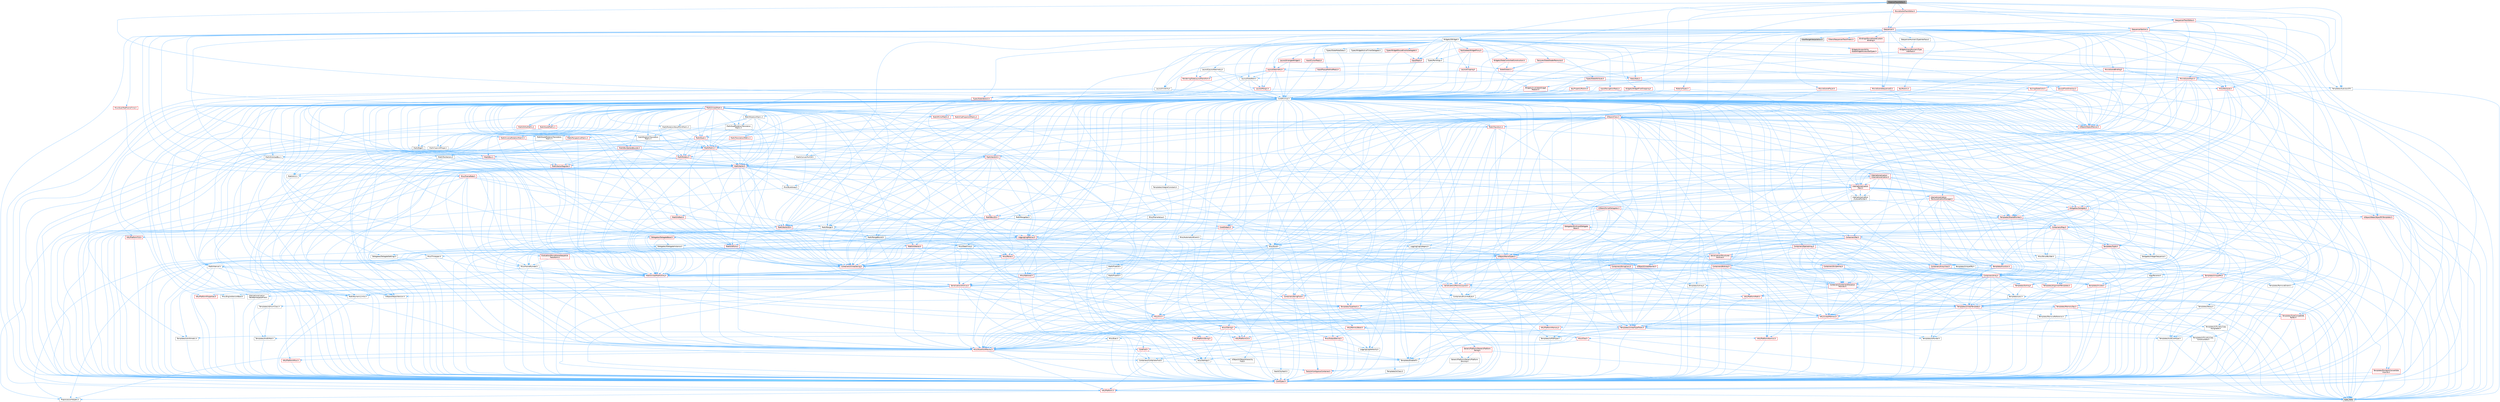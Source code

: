 digraph "MaterialTrackEditor.h"
{
 // INTERACTIVE_SVG=YES
 // LATEX_PDF_SIZE
  bgcolor="transparent";
  edge [fontname=Helvetica,fontsize=10,labelfontname=Helvetica,labelfontsize=10];
  node [fontname=Helvetica,fontsize=10,shape=box,height=0.2,width=0.4];
  Node1 [id="Node000001",label="MaterialTrackEditor.h",height=0.2,width=0.4,color="gray40", fillcolor="grey60", style="filled", fontcolor="black",tooltip=" "];
  Node1 -> Node2 [id="edge1_Node000001_Node000002",color="steelblue1",style="solid",tooltip=" "];
  Node2 [id="Node000002",label="CoreMinimal.h",height=0.2,width=0.4,color="grey40", fillcolor="white", style="filled",URL="$d7/d67/CoreMinimal_8h.html",tooltip=" "];
  Node2 -> Node3 [id="edge2_Node000002_Node000003",color="steelblue1",style="solid",tooltip=" "];
  Node3 [id="Node000003",label="CoreTypes.h",height=0.2,width=0.4,color="red", fillcolor="#FFF0F0", style="filled",URL="$dc/dec/CoreTypes_8h.html",tooltip=" "];
  Node3 -> Node4 [id="edge3_Node000003_Node000004",color="steelblue1",style="solid",tooltip=" "];
  Node4 [id="Node000004",label="HAL/Platform.h",height=0.2,width=0.4,color="red", fillcolor="#FFF0F0", style="filled",URL="$d9/dd0/Platform_8h.html",tooltip=" "];
  Node4 -> Node7 [id="edge4_Node000004_Node000007",color="steelblue1",style="solid",tooltip=" "];
  Node7 [id="Node000007",label="type_traits",height=0.2,width=0.4,color="grey60", fillcolor="#E0E0E0", style="filled",tooltip=" "];
  Node4 -> Node8 [id="edge5_Node000004_Node000008",color="steelblue1",style="solid",tooltip=" "];
  Node8 [id="Node000008",label="PreprocessorHelpers.h",height=0.2,width=0.4,color="grey40", fillcolor="white", style="filled",URL="$db/ddb/PreprocessorHelpers_8h.html",tooltip=" "];
  Node2 -> Node17 [id="edge6_Node000002_Node000017",color="steelblue1",style="solid",tooltip=" "];
  Node17 [id="Node000017",label="CoreFwd.h",height=0.2,width=0.4,color="red", fillcolor="#FFF0F0", style="filled",URL="$d1/d1e/CoreFwd_8h.html",tooltip=" "];
  Node17 -> Node3 [id="edge7_Node000017_Node000003",color="steelblue1",style="solid",tooltip=" "];
  Node17 -> Node18 [id="edge8_Node000017_Node000018",color="steelblue1",style="solid",tooltip=" "];
  Node18 [id="Node000018",label="Containers/ContainersFwd.h",height=0.2,width=0.4,color="grey40", fillcolor="white", style="filled",URL="$d4/d0a/ContainersFwd_8h.html",tooltip=" "];
  Node18 -> Node4 [id="edge9_Node000018_Node000004",color="steelblue1",style="solid",tooltip=" "];
  Node18 -> Node3 [id="edge10_Node000018_Node000003",color="steelblue1",style="solid",tooltip=" "];
  Node18 -> Node19 [id="edge11_Node000018_Node000019",color="steelblue1",style="solid",tooltip=" "];
  Node19 [id="Node000019",label="Traits/IsContiguousContainer.h",height=0.2,width=0.4,color="red", fillcolor="#FFF0F0", style="filled",URL="$d5/d3c/IsContiguousContainer_8h.html",tooltip=" "];
  Node19 -> Node3 [id="edge12_Node000019_Node000003",color="steelblue1",style="solid",tooltip=" "];
  Node17 -> Node23 [id="edge13_Node000017_Node000023",color="steelblue1",style="solid",tooltip=" "];
  Node23 [id="Node000023",label="UObject/UObjectHierarchy\lFwd.h",height=0.2,width=0.4,color="grey40", fillcolor="white", style="filled",URL="$d3/d13/UObjectHierarchyFwd_8h.html",tooltip=" "];
  Node2 -> Node23 [id="edge14_Node000002_Node000023",color="steelblue1",style="solid",tooltip=" "];
  Node2 -> Node18 [id="edge15_Node000002_Node000018",color="steelblue1",style="solid",tooltip=" "];
  Node2 -> Node24 [id="edge16_Node000002_Node000024",color="steelblue1",style="solid",tooltip=" "];
  Node24 [id="Node000024",label="Misc/VarArgs.h",height=0.2,width=0.4,color="grey40", fillcolor="white", style="filled",URL="$d5/d6f/VarArgs_8h.html",tooltip=" "];
  Node24 -> Node3 [id="edge17_Node000024_Node000003",color="steelblue1",style="solid",tooltip=" "];
  Node2 -> Node25 [id="edge18_Node000002_Node000025",color="steelblue1",style="solid",tooltip=" "];
  Node25 [id="Node000025",label="Logging/LogVerbosity.h",height=0.2,width=0.4,color="grey40", fillcolor="white", style="filled",URL="$d2/d8f/LogVerbosity_8h.html",tooltip=" "];
  Node25 -> Node3 [id="edge19_Node000025_Node000003",color="steelblue1",style="solid",tooltip=" "];
  Node2 -> Node26 [id="edge20_Node000002_Node000026",color="steelblue1",style="solid",tooltip=" "];
  Node26 [id="Node000026",label="Misc/OutputDevice.h",height=0.2,width=0.4,color="red", fillcolor="#FFF0F0", style="filled",URL="$d7/d32/OutputDevice_8h.html",tooltip=" "];
  Node26 -> Node17 [id="edge21_Node000026_Node000017",color="steelblue1",style="solid",tooltip=" "];
  Node26 -> Node3 [id="edge22_Node000026_Node000003",color="steelblue1",style="solid",tooltip=" "];
  Node26 -> Node25 [id="edge23_Node000026_Node000025",color="steelblue1",style="solid",tooltip=" "];
  Node26 -> Node24 [id="edge24_Node000026_Node000024",color="steelblue1",style="solid",tooltip=" "];
  Node2 -> Node32 [id="edge25_Node000002_Node000032",color="steelblue1",style="solid",tooltip=" "];
  Node32 [id="Node000032",label="HAL/PlatformCrt.h",height=0.2,width=0.4,color="red", fillcolor="#FFF0F0", style="filled",URL="$d8/d75/PlatformCrt_8h.html",tooltip=" "];
  Node2 -> Node42 [id="edge26_Node000002_Node000042",color="steelblue1",style="solid",tooltip=" "];
  Node42 [id="Node000042",label="HAL/PlatformMisc.h",height=0.2,width=0.4,color="red", fillcolor="#FFF0F0", style="filled",URL="$d0/df5/PlatformMisc_8h.html",tooltip=" "];
  Node42 -> Node3 [id="edge27_Node000042_Node000003",color="steelblue1",style="solid",tooltip=" "];
  Node2 -> Node61 [id="edge28_Node000002_Node000061",color="steelblue1",style="solid",tooltip=" "];
  Node61 [id="Node000061",label="Misc/AssertionMacros.h",height=0.2,width=0.4,color="red", fillcolor="#FFF0F0", style="filled",URL="$d0/dfa/AssertionMacros_8h.html",tooltip=" "];
  Node61 -> Node3 [id="edge29_Node000061_Node000003",color="steelblue1",style="solid",tooltip=" "];
  Node61 -> Node4 [id="edge30_Node000061_Node000004",color="steelblue1",style="solid",tooltip=" "];
  Node61 -> Node42 [id="edge31_Node000061_Node000042",color="steelblue1",style="solid",tooltip=" "];
  Node61 -> Node8 [id="edge32_Node000061_Node000008",color="steelblue1",style="solid",tooltip=" "];
  Node61 -> Node62 [id="edge33_Node000061_Node000062",color="steelblue1",style="solid",tooltip=" "];
  Node62 [id="Node000062",label="Templates/EnableIf.h",height=0.2,width=0.4,color="grey40", fillcolor="white", style="filled",URL="$d7/d60/EnableIf_8h.html",tooltip=" "];
  Node62 -> Node3 [id="edge34_Node000062_Node000003",color="steelblue1",style="solid",tooltip=" "];
  Node61 -> Node24 [id="edge35_Node000061_Node000024",color="steelblue1",style="solid",tooltip=" "];
  Node2 -> Node70 [id="edge36_Node000002_Node000070",color="steelblue1",style="solid",tooltip=" "];
  Node70 [id="Node000070",label="Templates/IsPointer.h",height=0.2,width=0.4,color="grey40", fillcolor="white", style="filled",URL="$d7/d05/IsPointer_8h.html",tooltip=" "];
  Node70 -> Node3 [id="edge37_Node000070_Node000003",color="steelblue1",style="solid",tooltip=" "];
  Node2 -> Node71 [id="edge38_Node000002_Node000071",color="steelblue1",style="solid",tooltip=" "];
  Node71 [id="Node000071",label="HAL/PlatformMemory.h",height=0.2,width=0.4,color="red", fillcolor="#FFF0F0", style="filled",URL="$de/d68/PlatformMemory_8h.html",tooltip=" "];
  Node71 -> Node3 [id="edge39_Node000071_Node000003",color="steelblue1",style="solid",tooltip=" "];
  Node2 -> Node54 [id="edge40_Node000002_Node000054",color="steelblue1",style="solid",tooltip=" "];
  Node54 [id="Node000054",label="HAL/PlatformAtomics.h",height=0.2,width=0.4,color="red", fillcolor="#FFF0F0", style="filled",URL="$d3/d36/PlatformAtomics_8h.html",tooltip=" "];
  Node54 -> Node3 [id="edge41_Node000054_Node000003",color="steelblue1",style="solid",tooltip=" "];
  Node2 -> Node76 [id="edge42_Node000002_Node000076",color="steelblue1",style="solid",tooltip=" "];
  Node76 [id="Node000076",label="Misc/Exec.h",height=0.2,width=0.4,color="grey40", fillcolor="white", style="filled",URL="$de/ddb/Exec_8h.html",tooltip=" "];
  Node76 -> Node3 [id="edge43_Node000076_Node000003",color="steelblue1",style="solid",tooltip=" "];
  Node76 -> Node61 [id="edge44_Node000076_Node000061",color="steelblue1",style="solid",tooltip=" "];
  Node2 -> Node77 [id="edge45_Node000002_Node000077",color="steelblue1",style="solid",tooltip=" "];
  Node77 [id="Node000077",label="HAL/MemoryBase.h",height=0.2,width=0.4,color="red", fillcolor="#FFF0F0", style="filled",URL="$d6/d9f/MemoryBase_8h.html",tooltip=" "];
  Node77 -> Node3 [id="edge46_Node000077_Node000003",color="steelblue1",style="solid",tooltip=" "];
  Node77 -> Node54 [id="edge47_Node000077_Node000054",color="steelblue1",style="solid",tooltip=" "];
  Node77 -> Node32 [id="edge48_Node000077_Node000032",color="steelblue1",style="solid",tooltip=" "];
  Node77 -> Node76 [id="edge49_Node000077_Node000076",color="steelblue1",style="solid",tooltip=" "];
  Node77 -> Node26 [id="edge50_Node000077_Node000026",color="steelblue1",style="solid",tooltip=" "];
  Node2 -> Node87 [id="edge51_Node000002_Node000087",color="steelblue1",style="solid",tooltip=" "];
  Node87 [id="Node000087",label="HAL/UnrealMemory.h",height=0.2,width=0.4,color="red", fillcolor="#FFF0F0", style="filled",URL="$d9/d96/UnrealMemory_8h.html",tooltip=" "];
  Node87 -> Node3 [id="edge52_Node000087_Node000003",color="steelblue1",style="solid",tooltip=" "];
  Node87 -> Node77 [id="edge53_Node000087_Node000077",color="steelblue1",style="solid",tooltip=" "];
  Node87 -> Node71 [id="edge54_Node000087_Node000071",color="steelblue1",style="solid",tooltip=" "];
  Node87 -> Node70 [id="edge55_Node000087_Node000070",color="steelblue1",style="solid",tooltip=" "];
  Node2 -> Node89 [id="edge56_Node000002_Node000089",color="steelblue1",style="solid",tooltip=" "];
  Node89 [id="Node000089",label="Templates/IsArithmetic.h",height=0.2,width=0.4,color="grey40", fillcolor="white", style="filled",URL="$d2/d5d/IsArithmetic_8h.html",tooltip=" "];
  Node89 -> Node3 [id="edge57_Node000089_Node000003",color="steelblue1",style="solid",tooltip=" "];
  Node2 -> Node83 [id="edge58_Node000002_Node000083",color="steelblue1",style="solid",tooltip=" "];
  Node83 [id="Node000083",label="Templates/AndOrNot.h",height=0.2,width=0.4,color="grey40", fillcolor="white", style="filled",URL="$db/d0a/AndOrNot_8h.html",tooltip=" "];
  Node83 -> Node3 [id="edge59_Node000083_Node000003",color="steelblue1",style="solid",tooltip=" "];
  Node2 -> Node90 [id="edge60_Node000002_Node000090",color="steelblue1",style="solid",tooltip=" "];
  Node90 [id="Node000090",label="Templates/IsPODType.h",height=0.2,width=0.4,color="grey40", fillcolor="white", style="filled",URL="$d7/db1/IsPODType_8h.html",tooltip=" "];
  Node90 -> Node3 [id="edge61_Node000090_Node000003",color="steelblue1",style="solid",tooltip=" "];
  Node2 -> Node91 [id="edge62_Node000002_Node000091",color="steelblue1",style="solid",tooltip=" "];
  Node91 [id="Node000091",label="Templates/IsUECoreType.h",height=0.2,width=0.4,color="grey40", fillcolor="white", style="filled",URL="$d1/db8/IsUECoreType_8h.html",tooltip=" "];
  Node91 -> Node3 [id="edge63_Node000091_Node000003",color="steelblue1",style="solid",tooltip=" "];
  Node91 -> Node7 [id="edge64_Node000091_Node000007",color="steelblue1",style="solid",tooltip=" "];
  Node2 -> Node84 [id="edge65_Node000002_Node000084",color="steelblue1",style="solid",tooltip=" "];
  Node84 [id="Node000084",label="Templates/IsTriviallyCopy\lConstructible.h",height=0.2,width=0.4,color="grey40", fillcolor="white", style="filled",URL="$d3/d78/IsTriviallyCopyConstructible_8h.html",tooltip=" "];
  Node84 -> Node3 [id="edge66_Node000084_Node000003",color="steelblue1",style="solid",tooltip=" "];
  Node84 -> Node7 [id="edge67_Node000084_Node000007",color="steelblue1",style="solid",tooltip=" "];
  Node2 -> Node92 [id="edge68_Node000002_Node000092",color="steelblue1",style="solid",tooltip=" "];
  Node92 [id="Node000092",label="Templates/UnrealTypeTraits.h",height=0.2,width=0.4,color="red", fillcolor="#FFF0F0", style="filled",URL="$d2/d2d/UnrealTypeTraits_8h.html",tooltip=" "];
  Node92 -> Node3 [id="edge69_Node000092_Node000003",color="steelblue1",style="solid",tooltip=" "];
  Node92 -> Node70 [id="edge70_Node000092_Node000070",color="steelblue1",style="solid",tooltip=" "];
  Node92 -> Node61 [id="edge71_Node000092_Node000061",color="steelblue1",style="solid",tooltip=" "];
  Node92 -> Node83 [id="edge72_Node000092_Node000083",color="steelblue1",style="solid",tooltip=" "];
  Node92 -> Node62 [id="edge73_Node000092_Node000062",color="steelblue1",style="solid",tooltip=" "];
  Node92 -> Node89 [id="edge74_Node000092_Node000089",color="steelblue1",style="solid",tooltip=" "];
  Node92 -> Node90 [id="edge75_Node000092_Node000090",color="steelblue1",style="solid",tooltip=" "];
  Node92 -> Node91 [id="edge76_Node000092_Node000091",color="steelblue1",style="solid",tooltip=" "];
  Node92 -> Node84 [id="edge77_Node000092_Node000084",color="steelblue1",style="solid",tooltip=" "];
  Node2 -> Node62 [id="edge78_Node000002_Node000062",color="steelblue1",style="solid",tooltip=" "];
  Node2 -> Node94 [id="edge79_Node000002_Node000094",color="steelblue1",style="solid",tooltip=" "];
  Node94 [id="Node000094",label="Templates/RemoveReference.h",height=0.2,width=0.4,color="grey40", fillcolor="white", style="filled",URL="$da/dbe/RemoveReference_8h.html",tooltip=" "];
  Node94 -> Node3 [id="edge80_Node000094_Node000003",color="steelblue1",style="solid",tooltip=" "];
  Node2 -> Node95 [id="edge81_Node000002_Node000095",color="steelblue1",style="solid",tooltip=" "];
  Node95 [id="Node000095",label="Templates/IntegralConstant.h",height=0.2,width=0.4,color="grey40", fillcolor="white", style="filled",URL="$db/d1b/IntegralConstant_8h.html",tooltip=" "];
  Node95 -> Node3 [id="edge82_Node000095_Node000003",color="steelblue1",style="solid",tooltip=" "];
  Node2 -> Node96 [id="edge83_Node000002_Node000096",color="steelblue1",style="solid",tooltip=" "];
  Node96 [id="Node000096",label="Templates/IsClass.h",height=0.2,width=0.4,color="grey40", fillcolor="white", style="filled",URL="$db/dcb/IsClass_8h.html",tooltip=" "];
  Node96 -> Node3 [id="edge84_Node000096_Node000003",color="steelblue1",style="solid",tooltip=" "];
  Node2 -> Node97 [id="edge85_Node000002_Node000097",color="steelblue1",style="solid",tooltip=" "];
  Node97 [id="Node000097",label="Templates/TypeCompatible\lBytes.h",height=0.2,width=0.4,color="red", fillcolor="#FFF0F0", style="filled",URL="$df/d0a/TypeCompatibleBytes_8h.html",tooltip=" "];
  Node97 -> Node3 [id="edge86_Node000097_Node000003",color="steelblue1",style="solid",tooltip=" "];
  Node97 -> Node7 [id="edge87_Node000097_Node000007",color="steelblue1",style="solid",tooltip=" "];
  Node2 -> Node19 [id="edge88_Node000002_Node000019",color="steelblue1",style="solid",tooltip=" "];
  Node2 -> Node98 [id="edge89_Node000002_Node000098",color="steelblue1",style="solid",tooltip=" "];
  Node98 [id="Node000098",label="Templates/UnrealTemplate.h",height=0.2,width=0.4,color="red", fillcolor="#FFF0F0", style="filled",URL="$d4/d24/UnrealTemplate_8h.html",tooltip=" "];
  Node98 -> Node3 [id="edge90_Node000098_Node000003",color="steelblue1",style="solid",tooltip=" "];
  Node98 -> Node70 [id="edge91_Node000098_Node000070",color="steelblue1",style="solid",tooltip=" "];
  Node98 -> Node87 [id="edge92_Node000098_Node000087",color="steelblue1",style="solid",tooltip=" "];
  Node98 -> Node92 [id="edge93_Node000098_Node000092",color="steelblue1",style="solid",tooltip=" "];
  Node98 -> Node94 [id="edge94_Node000098_Node000094",color="steelblue1",style="solid",tooltip=" "];
  Node98 -> Node97 [id="edge95_Node000098_Node000097",color="steelblue1",style="solid",tooltip=" "];
  Node98 -> Node19 [id="edge96_Node000098_Node000019",color="steelblue1",style="solid",tooltip=" "];
  Node98 -> Node7 [id="edge97_Node000098_Node000007",color="steelblue1",style="solid",tooltip=" "];
  Node2 -> Node47 [id="edge98_Node000002_Node000047",color="steelblue1",style="solid",tooltip=" "];
  Node47 [id="Node000047",label="Math/NumericLimits.h",height=0.2,width=0.4,color="grey40", fillcolor="white", style="filled",URL="$df/d1b/NumericLimits_8h.html",tooltip=" "];
  Node47 -> Node3 [id="edge99_Node000047_Node000003",color="steelblue1",style="solid",tooltip=" "];
  Node2 -> Node102 [id="edge100_Node000002_Node000102",color="steelblue1",style="solid",tooltip=" "];
  Node102 [id="Node000102",label="HAL/PlatformMath.h",height=0.2,width=0.4,color="red", fillcolor="#FFF0F0", style="filled",URL="$dc/d53/PlatformMath_8h.html",tooltip=" "];
  Node102 -> Node3 [id="edge101_Node000102_Node000003",color="steelblue1",style="solid",tooltip=" "];
  Node2 -> Node85 [id="edge102_Node000002_Node000085",color="steelblue1",style="solid",tooltip=" "];
  Node85 [id="Node000085",label="Templates/IsTriviallyCopy\lAssignable.h",height=0.2,width=0.4,color="grey40", fillcolor="white", style="filled",URL="$d2/df2/IsTriviallyCopyAssignable_8h.html",tooltip=" "];
  Node85 -> Node3 [id="edge103_Node000085_Node000003",color="steelblue1",style="solid",tooltip=" "];
  Node85 -> Node7 [id="edge104_Node000085_Node000007",color="steelblue1",style="solid",tooltip=" "];
  Node2 -> Node110 [id="edge105_Node000002_Node000110",color="steelblue1",style="solid",tooltip=" "];
  Node110 [id="Node000110",label="Templates/MemoryOps.h",height=0.2,width=0.4,color="red", fillcolor="#FFF0F0", style="filled",URL="$db/dea/MemoryOps_8h.html",tooltip=" "];
  Node110 -> Node3 [id="edge106_Node000110_Node000003",color="steelblue1",style="solid",tooltip=" "];
  Node110 -> Node87 [id="edge107_Node000110_Node000087",color="steelblue1",style="solid",tooltip=" "];
  Node110 -> Node85 [id="edge108_Node000110_Node000085",color="steelblue1",style="solid",tooltip=" "];
  Node110 -> Node84 [id="edge109_Node000110_Node000084",color="steelblue1",style="solid",tooltip=" "];
  Node110 -> Node92 [id="edge110_Node000110_Node000092",color="steelblue1",style="solid",tooltip=" "];
  Node110 -> Node7 [id="edge111_Node000110_Node000007",color="steelblue1",style="solid",tooltip=" "];
  Node2 -> Node111 [id="edge112_Node000002_Node000111",color="steelblue1",style="solid",tooltip=" "];
  Node111 [id="Node000111",label="Containers/ContainerAllocation\lPolicies.h",height=0.2,width=0.4,color="red", fillcolor="#FFF0F0", style="filled",URL="$d7/dff/ContainerAllocationPolicies_8h.html",tooltip=" "];
  Node111 -> Node3 [id="edge113_Node000111_Node000003",color="steelblue1",style="solid",tooltip=" "];
  Node111 -> Node111 [id="edge114_Node000111_Node000111",color="steelblue1",style="solid",tooltip=" "];
  Node111 -> Node102 [id="edge115_Node000111_Node000102",color="steelblue1",style="solid",tooltip=" "];
  Node111 -> Node87 [id="edge116_Node000111_Node000087",color="steelblue1",style="solid",tooltip=" "];
  Node111 -> Node47 [id="edge117_Node000111_Node000047",color="steelblue1",style="solid",tooltip=" "];
  Node111 -> Node61 [id="edge118_Node000111_Node000061",color="steelblue1",style="solid",tooltip=" "];
  Node111 -> Node110 [id="edge119_Node000111_Node000110",color="steelblue1",style="solid",tooltip=" "];
  Node111 -> Node97 [id="edge120_Node000111_Node000097",color="steelblue1",style="solid",tooltip=" "];
  Node111 -> Node7 [id="edge121_Node000111_Node000007",color="steelblue1",style="solid",tooltip=" "];
  Node2 -> Node114 [id="edge122_Node000002_Node000114",color="steelblue1",style="solid",tooltip=" "];
  Node114 [id="Node000114",label="Templates/IsEnumClass.h",height=0.2,width=0.4,color="grey40", fillcolor="white", style="filled",URL="$d7/d15/IsEnumClass_8h.html",tooltip=" "];
  Node114 -> Node3 [id="edge123_Node000114_Node000003",color="steelblue1",style="solid",tooltip=" "];
  Node114 -> Node83 [id="edge124_Node000114_Node000083",color="steelblue1",style="solid",tooltip=" "];
  Node2 -> Node115 [id="edge125_Node000002_Node000115",color="steelblue1",style="solid",tooltip=" "];
  Node115 [id="Node000115",label="HAL/PlatformProperties.h",height=0.2,width=0.4,color="red", fillcolor="#FFF0F0", style="filled",URL="$d9/db0/PlatformProperties_8h.html",tooltip=" "];
  Node115 -> Node3 [id="edge126_Node000115_Node000003",color="steelblue1",style="solid",tooltip=" "];
  Node2 -> Node118 [id="edge127_Node000002_Node000118",color="steelblue1",style="solid",tooltip=" "];
  Node118 [id="Node000118",label="Misc/EngineVersionBase.h",height=0.2,width=0.4,color="grey40", fillcolor="white", style="filled",URL="$d5/d2b/EngineVersionBase_8h.html",tooltip=" "];
  Node118 -> Node3 [id="edge128_Node000118_Node000003",color="steelblue1",style="solid",tooltip=" "];
  Node2 -> Node119 [id="edge129_Node000002_Node000119",color="steelblue1",style="solid",tooltip=" "];
  Node119 [id="Node000119",label="Internationalization\l/TextNamespaceFwd.h",height=0.2,width=0.4,color="grey40", fillcolor="white", style="filled",URL="$d8/d97/TextNamespaceFwd_8h.html",tooltip=" "];
  Node119 -> Node3 [id="edge130_Node000119_Node000003",color="steelblue1",style="solid",tooltip=" "];
  Node2 -> Node120 [id="edge131_Node000002_Node000120",color="steelblue1",style="solid",tooltip=" "];
  Node120 [id="Node000120",label="Serialization/Archive.h",height=0.2,width=0.4,color="red", fillcolor="#FFF0F0", style="filled",URL="$d7/d3b/Archive_8h.html",tooltip=" "];
  Node120 -> Node17 [id="edge132_Node000120_Node000017",color="steelblue1",style="solid",tooltip=" "];
  Node120 -> Node3 [id="edge133_Node000120_Node000003",color="steelblue1",style="solid",tooltip=" "];
  Node120 -> Node115 [id="edge134_Node000120_Node000115",color="steelblue1",style="solid",tooltip=" "];
  Node120 -> Node119 [id="edge135_Node000120_Node000119",color="steelblue1",style="solid",tooltip=" "];
  Node120 -> Node61 [id="edge136_Node000120_Node000061",color="steelblue1",style="solid",tooltip=" "];
  Node120 -> Node118 [id="edge137_Node000120_Node000118",color="steelblue1",style="solid",tooltip=" "];
  Node120 -> Node24 [id="edge138_Node000120_Node000024",color="steelblue1",style="solid",tooltip=" "];
  Node120 -> Node62 [id="edge139_Node000120_Node000062",color="steelblue1",style="solid",tooltip=" "];
  Node120 -> Node114 [id="edge140_Node000120_Node000114",color="steelblue1",style="solid",tooltip=" "];
  Node120 -> Node98 [id="edge141_Node000120_Node000098",color="steelblue1",style="solid",tooltip=" "];
  Node120 -> Node123 [id="edge142_Node000120_Node000123",color="steelblue1",style="solid",tooltip=" "];
  Node123 [id="Node000123",label="UObject/ObjectVersion.h",height=0.2,width=0.4,color="grey40", fillcolor="white", style="filled",URL="$da/d63/ObjectVersion_8h.html",tooltip=" "];
  Node123 -> Node3 [id="edge143_Node000123_Node000003",color="steelblue1",style="solid",tooltip=" "];
  Node2 -> Node124 [id="edge144_Node000002_Node000124",color="steelblue1",style="solid",tooltip=" "];
  Node124 [id="Node000124",label="Templates/Less.h",height=0.2,width=0.4,color="grey40", fillcolor="white", style="filled",URL="$de/dc8/Less_8h.html",tooltip=" "];
  Node124 -> Node3 [id="edge145_Node000124_Node000003",color="steelblue1",style="solid",tooltip=" "];
  Node124 -> Node98 [id="edge146_Node000124_Node000098",color="steelblue1",style="solid",tooltip=" "];
  Node2 -> Node125 [id="edge147_Node000002_Node000125",color="steelblue1",style="solid",tooltip=" "];
  Node125 [id="Node000125",label="Templates/Sorting.h",height=0.2,width=0.4,color="red", fillcolor="#FFF0F0", style="filled",URL="$d3/d9e/Sorting_8h.html",tooltip=" "];
  Node125 -> Node3 [id="edge148_Node000125_Node000003",color="steelblue1",style="solid",tooltip=" "];
  Node125 -> Node102 [id="edge149_Node000125_Node000102",color="steelblue1",style="solid",tooltip=" "];
  Node125 -> Node124 [id="edge150_Node000125_Node000124",color="steelblue1",style="solid",tooltip=" "];
  Node2 -> Node136 [id="edge151_Node000002_Node000136",color="steelblue1",style="solid",tooltip=" "];
  Node136 [id="Node000136",label="Misc/Char.h",height=0.2,width=0.4,color="red", fillcolor="#FFF0F0", style="filled",URL="$d0/d58/Char_8h.html",tooltip=" "];
  Node136 -> Node3 [id="edge152_Node000136_Node000003",color="steelblue1",style="solid",tooltip=" "];
  Node136 -> Node7 [id="edge153_Node000136_Node000007",color="steelblue1",style="solid",tooltip=" "];
  Node2 -> Node139 [id="edge154_Node000002_Node000139",color="steelblue1",style="solid",tooltip=" "];
  Node139 [id="Node000139",label="GenericPlatform/GenericPlatform\lStricmp.h",height=0.2,width=0.4,color="grey40", fillcolor="white", style="filled",URL="$d2/d86/GenericPlatformStricmp_8h.html",tooltip=" "];
  Node139 -> Node3 [id="edge155_Node000139_Node000003",color="steelblue1",style="solid",tooltip=" "];
  Node2 -> Node140 [id="edge156_Node000002_Node000140",color="steelblue1",style="solid",tooltip=" "];
  Node140 [id="Node000140",label="GenericPlatform/GenericPlatform\lString.h",height=0.2,width=0.4,color="red", fillcolor="#FFF0F0", style="filled",URL="$dd/d20/GenericPlatformString_8h.html",tooltip=" "];
  Node140 -> Node3 [id="edge157_Node000140_Node000003",color="steelblue1",style="solid",tooltip=" "];
  Node140 -> Node139 [id="edge158_Node000140_Node000139",color="steelblue1",style="solid",tooltip=" "];
  Node140 -> Node62 [id="edge159_Node000140_Node000062",color="steelblue1",style="solid",tooltip=" "];
  Node140 -> Node7 [id="edge160_Node000140_Node000007",color="steelblue1",style="solid",tooltip=" "];
  Node2 -> Node73 [id="edge161_Node000002_Node000073",color="steelblue1",style="solid",tooltip=" "];
  Node73 [id="Node000073",label="HAL/PlatformString.h",height=0.2,width=0.4,color="red", fillcolor="#FFF0F0", style="filled",URL="$db/db5/PlatformString_8h.html",tooltip=" "];
  Node73 -> Node3 [id="edge162_Node000073_Node000003",color="steelblue1",style="solid",tooltip=" "];
  Node2 -> Node143 [id="edge163_Node000002_Node000143",color="steelblue1",style="solid",tooltip=" "];
  Node143 [id="Node000143",label="Misc/CString.h",height=0.2,width=0.4,color="red", fillcolor="#FFF0F0", style="filled",URL="$d2/d49/CString_8h.html",tooltip=" "];
  Node143 -> Node3 [id="edge164_Node000143_Node000003",color="steelblue1",style="solid",tooltip=" "];
  Node143 -> Node32 [id="edge165_Node000143_Node000032",color="steelblue1",style="solid",tooltip=" "];
  Node143 -> Node73 [id="edge166_Node000143_Node000073",color="steelblue1",style="solid",tooltip=" "];
  Node143 -> Node61 [id="edge167_Node000143_Node000061",color="steelblue1",style="solid",tooltip=" "];
  Node143 -> Node136 [id="edge168_Node000143_Node000136",color="steelblue1",style="solid",tooltip=" "];
  Node143 -> Node24 [id="edge169_Node000143_Node000024",color="steelblue1",style="solid",tooltip=" "];
  Node2 -> Node144 [id="edge170_Node000002_Node000144",color="steelblue1",style="solid",tooltip=" "];
  Node144 [id="Node000144",label="Misc/Crc.h",height=0.2,width=0.4,color="red", fillcolor="#FFF0F0", style="filled",URL="$d4/dd2/Crc_8h.html",tooltip=" "];
  Node144 -> Node3 [id="edge171_Node000144_Node000003",color="steelblue1",style="solid",tooltip=" "];
  Node144 -> Node73 [id="edge172_Node000144_Node000073",color="steelblue1",style="solid",tooltip=" "];
  Node144 -> Node61 [id="edge173_Node000144_Node000061",color="steelblue1",style="solid",tooltip=" "];
  Node144 -> Node143 [id="edge174_Node000144_Node000143",color="steelblue1",style="solid",tooltip=" "];
  Node144 -> Node136 [id="edge175_Node000144_Node000136",color="steelblue1",style="solid",tooltip=" "];
  Node144 -> Node92 [id="edge176_Node000144_Node000092",color="steelblue1",style="solid",tooltip=" "];
  Node2 -> Node135 [id="edge177_Node000002_Node000135",color="steelblue1",style="solid",tooltip=" "];
  Node135 [id="Node000135",label="Math/UnrealMathUtility.h",height=0.2,width=0.4,color="red", fillcolor="#FFF0F0", style="filled",URL="$db/db8/UnrealMathUtility_8h.html",tooltip=" "];
  Node135 -> Node3 [id="edge178_Node000135_Node000003",color="steelblue1",style="solid",tooltip=" "];
  Node135 -> Node61 [id="edge179_Node000135_Node000061",color="steelblue1",style="solid",tooltip=" "];
  Node135 -> Node102 [id="edge180_Node000135_Node000102",color="steelblue1",style="solid",tooltip=" "];
  Node2 -> Node145 [id="edge181_Node000002_Node000145",color="steelblue1",style="solid",tooltip=" "];
  Node145 [id="Node000145",label="Containers/UnrealString.h",height=0.2,width=0.4,color="red", fillcolor="#FFF0F0", style="filled",URL="$d5/dba/UnrealString_8h.html",tooltip=" "];
  Node2 -> Node149 [id="edge182_Node000002_Node000149",color="steelblue1",style="solid",tooltip=" "];
  Node149 [id="Node000149",label="Containers/Array.h",height=0.2,width=0.4,color="red", fillcolor="#FFF0F0", style="filled",URL="$df/dd0/Array_8h.html",tooltip=" "];
  Node149 -> Node3 [id="edge183_Node000149_Node000003",color="steelblue1",style="solid",tooltip=" "];
  Node149 -> Node61 [id="edge184_Node000149_Node000061",color="steelblue1",style="solid",tooltip=" "];
  Node149 -> Node87 [id="edge185_Node000149_Node000087",color="steelblue1",style="solid",tooltip=" "];
  Node149 -> Node92 [id="edge186_Node000149_Node000092",color="steelblue1",style="solid",tooltip=" "];
  Node149 -> Node98 [id="edge187_Node000149_Node000098",color="steelblue1",style="solid",tooltip=" "];
  Node149 -> Node111 [id="edge188_Node000149_Node000111",color="steelblue1",style="solid",tooltip=" "];
  Node149 -> Node120 [id="edge189_Node000149_Node000120",color="steelblue1",style="solid",tooltip=" "];
  Node149 -> Node128 [id="edge190_Node000149_Node000128",color="steelblue1",style="solid",tooltip=" "];
  Node128 [id="Node000128",label="Templates/Invoke.h",height=0.2,width=0.4,color="red", fillcolor="#FFF0F0", style="filled",URL="$d7/deb/Invoke_8h.html",tooltip=" "];
  Node128 -> Node3 [id="edge191_Node000128_Node000003",color="steelblue1",style="solid",tooltip=" "];
  Node128 -> Node98 [id="edge192_Node000128_Node000098",color="steelblue1",style="solid",tooltip=" "];
  Node128 -> Node7 [id="edge193_Node000128_Node000007",color="steelblue1",style="solid",tooltip=" "];
  Node149 -> Node124 [id="edge194_Node000149_Node000124",color="steelblue1",style="solid",tooltip=" "];
  Node149 -> Node125 [id="edge195_Node000149_Node000125",color="steelblue1",style="solid",tooltip=" "];
  Node149 -> Node172 [id="edge196_Node000149_Node000172",color="steelblue1",style="solid",tooltip=" "];
  Node172 [id="Node000172",label="Templates/AlignmentTemplates.h",height=0.2,width=0.4,color="red", fillcolor="#FFF0F0", style="filled",URL="$dd/d32/AlignmentTemplates_8h.html",tooltip=" "];
  Node172 -> Node3 [id="edge197_Node000172_Node000003",color="steelblue1",style="solid",tooltip=" "];
  Node172 -> Node70 [id="edge198_Node000172_Node000070",color="steelblue1",style="solid",tooltip=" "];
  Node149 -> Node7 [id="edge199_Node000149_Node000007",color="steelblue1",style="solid",tooltip=" "];
  Node2 -> Node173 [id="edge200_Node000002_Node000173",color="steelblue1",style="solid",tooltip=" "];
  Node173 [id="Node000173",label="Misc/FrameNumber.h",height=0.2,width=0.4,color="grey40", fillcolor="white", style="filled",URL="$dd/dbd/FrameNumber_8h.html",tooltip=" "];
  Node173 -> Node3 [id="edge201_Node000173_Node000003",color="steelblue1",style="solid",tooltip=" "];
  Node173 -> Node47 [id="edge202_Node000173_Node000047",color="steelblue1",style="solid",tooltip=" "];
  Node173 -> Node135 [id="edge203_Node000173_Node000135",color="steelblue1",style="solid",tooltip=" "];
  Node173 -> Node62 [id="edge204_Node000173_Node000062",color="steelblue1",style="solid",tooltip=" "];
  Node173 -> Node92 [id="edge205_Node000173_Node000092",color="steelblue1",style="solid",tooltip=" "];
  Node2 -> Node174 [id="edge206_Node000002_Node000174",color="steelblue1",style="solid",tooltip=" "];
  Node174 [id="Node000174",label="Misc/Timespan.h",height=0.2,width=0.4,color="grey40", fillcolor="white", style="filled",URL="$da/dd9/Timespan_8h.html",tooltip=" "];
  Node174 -> Node3 [id="edge207_Node000174_Node000003",color="steelblue1",style="solid",tooltip=" "];
  Node174 -> Node175 [id="edge208_Node000174_Node000175",color="steelblue1",style="solid",tooltip=" "];
  Node175 [id="Node000175",label="Math/Interval.h",height=0.2,width=0.4,color="grey40", fillcolor="white", style="filled",URL="$d1/d55/Interval_8h.html",tooltip=" "];
  Node175 -> Node3 [id="edge209_Node000175_Node000003",color="steelblue1",style="solid",tooltip=" "];
  Node175 -> Node89 [id="edge210_Node000175_Node000089",color="steelblue1",style="solid",tooltip=" "];
  Node175 -> Node92 [id="edge211_Node000175_Node000092",color="steelblue1",style="solid",tooltip=" "];
  Node175 -> Node47 [id="edge212_Node000175_Node000047",color="steelblue1",style="solid",tooltip=" "];
  Node175 -> Node135 [id="edge213_Node000175_Node000135",color="steelblue1",style="solid",tooltip=" "];
  Node174 -> Node135 [id="edge214_Node000174_Node000135",color="steelblue1",style="solid",tooltip=" "];
  Node174 -> Node61 [id="edge215_Node000174_Node000061",color="steelblue1",style="solid",tooltip=" "];
  Node2 -> Node176 [id="edge216_Node000002_Node000176",color="steelblue1",style="solid",tooltip=" "];
  Node176 [id="Node000176",label="Containers/StringConv.h",height=0.2,width=0.4,color="red", fillcolor="#FFF0F0", style="filled",URL="$d3/ddf/StringConv_8h.html",tooltip=" "];
  Node176 -> Node3 [id="edge217_Node000176_Node000003",color="steelblue1",style="solid",tooltip=" "];
  Node176 -> Node61 [id="edge218_Node000176_Node000061",color="steelblue1",style="solid",tooltip=" "];
  Node176 -> Node111 [id="edge219_Node000176_Node000111",color="steelblue1",style="solid",tooltip=" "];
  Node176 -> Node149 [id="edge220_Node000176_Node000149",color="steelblue1",style="solid",tooltip=" "];
  Node176 -> Node143 [id="edge221_Node000176_Node000143",color="steelblue1",style="solid",tooltip=" "];
  Node176 -> Node177 [id="edge222_Node000176_Node000177",color="steelblue1",style="solid",tooltip=" "];
  Node177 [id="Node000177",label="Templates/IsArray.h",height=0.2,width=0.4,color="grey40", fillcolor="white", style="filled",URL="$d8/d8d/IsArray_8h.html",tooltip=" "];
  Node177 -> Node3 [id="edge223_Node000177_Node000003",color="steelblue1",style="solid",tooltip=" "];
  Node176 -> Node98 [id="edge224_Node000176_Node000098",color="steelblue1",style="solid",tooltip=" "];
  Node176 -> Node92 [id="edge225_Node000176_Node000092",color="steelblue1",style="solid",tooltip=" "];
  Node176 -> Node19 [id="edge226_Node000176_Node000019",color="steelblue1",style="solid",tooltip=" "];
  Node176 -> Node7 [id="edge227_Node000176_Node000007",color="steelblue1",style="solid",tooltip=" "];
  Node2 -> Node178 [id="edge228_Node000002_Node000178",color="steelblue1",style="solid",tooltip=" "];
  Node178 [id="Node000178",label="UObject/UnrealNames.h",height=0.2,width=0.4,color="red", fillcolor="#FFF0F0", style="filled",URL="$d8/db1/UnrealNames_8h.html",tooltip=" "];
  Node178 -> Node3 [id="edge229_Node000178_Node000003",color="steelblue1",style="solid",tooltip=" "];
  Node2 -> Node180 [id="edge230_Node000002_Node000180",color="steelblue1",style="solid",tooltip=" "];
  Node180 [id="Node000180",label="UObject/NameTypes.h",height=0.2,width=0.4,color="red", fillcolor="#FFF0F0", style="filled",URL="$d6/d35/NameTypes_8h.html",tooltip=" "];
  Node180 -> Node3 [id="edge231_Node000180_Node000003",color="steelblue1",style="solid",tooltip=" "];
  Node180 -> Node61 [id="edge232_Node000180_Node000061",color="steelblue1",style="solid",tooltip=" "];
  Node180 -> Node87 [id="edge233_Node000180_Node000087",color="steelblue1",style="solid",tooltip=" "];
  Node180 -> Node92 [id="edge234_Node000180_Node000092",color="steelblue1",style="solid",tooltip=" "];
  Node180 -> Node98 [id="edge235_Node000180_Node000098",color="steelblue1",style="solid",tooltip=" "];
  Node180 -> Node145 [id="edge236_Node000180_Node000145",color="steelblue1",style="solid",tooltip=" "];
  Node180 -> Node176 [id="edge237_Node000180_Node000176",color="steelblue1",style="solid",tooltip=" "];
  Node180 -> Node44 [id="edge238_Node000180_Node000044",color="steelblue1",style="solid",tooltip=" "];
  Node44 [id="Node000044",label="Containers/StringFwd.h",height=0.2,width=0.4,color="red", fillcolor="#FFF0F0", style="filled",URL="$df/d37/StringFwd_8h.html",tooltip=" "];
  Node44 -> Node3 [id="edge239_Node000044_Node000003",color="steelblue1",style="solid",tooltip=" "];
  Node44 -> Node19 [id="edge240_Node000044_Node000019",color="steelblue1",style="solid",tooltip=" "];
  Node180 -> Node178 [id="edge241_Node000180_Node000178",color="steelblue1",style="solid",tooltip=" "];
  Node180 -> Node157 [id="edge242_Node000180_Node000157",color="steelblue1",style="solid",tooltip=" "];
  Node157 [id="Node000157",label="Serialization/MemoryLayout.h",height=0.2,width=0.4,color="red", fillcolor="#FFF0F0", style="filled",URL="$d7/d66/MemoryLayout_8h.html",tooltip=" "];
  Node157 -> Node160 [id="edge243_Node000157_Node000160",color="steelblue1",style="solid",tooltip=" "];
  Node160 [id="Node000160",label="Containers/EnumAsByte.h",height=0.2,width=0.4,color="grey40", fillcolor="white", style="filled",URL="$d6/d9a/EnumAsByte_8h.html",tooltip=" "];
  Node160 -> Node3 [id="edge244_Node000160_Node000003",color="steelblue1",style="solid",tooltip=" "];
  Node160 -> Node90 [id="edge245_Node000160_Node000090",color="steelblue1",style="solid",tooltip=" "];
  Node160 -> Node161 [id="edge246_Node000160_Node000161",color="steelblue1",style="solid",tooltip=" "];
  Node161 [id="Node000161",label="Templates/TypeHash.h",height=0.2,width=0.4,color="red", fillcolor="#FFF0F0", style="filled",URL="$d1/d62/TypeHash_8h.html",tooltip=" "];
  Node161 -> Node3 [id="edge247_Node000161_Node000003",color="steelblue1",style="solid",tooltip=" "];
  Node161 -> Node144 [id="edge248_Node000161_Node000144",color="steelblue1",style="solid",tooltip=" "];
  Node161 -> Node7 [id="edge249_Node000161_Node000007",color="steelblue1",style="solid",tooltip=" "];
  Node157 -> Node44 [id="edge250_Node000157_Node000044",color="steelblue1",style="solid",tooltip=" "];
  Node157 -> Node87 [id="edge251_Node000157_Node000087",color="steelblue1",style="solid",tooltip=" "];
  Node157 -> Node62 [id="edge252_Node000157_Node000062",color="steelblue1",style="solid",tooltip=" "];
  Node157 -> Node98 [id="edge253_Node000157_Node000098",color="steelblue1",style="solid",tooltip=" "];
  Node2 -> Node188 [id="edge254_Node000002_Node000188",color="steelblue1",style="solid",tooltip=" "];
  Node188 [id="Node000188",label="Misc/Parse.h",height=0.2,width=0.4,color="red", fillcolor="#FFF0F0", style="filled",URL="$dc/d71/Parse_8h.html",tooltip=" "];
  Node188 -> Node44 [id="edge255_Node000188_Node000044",color="steelblue1",style="solid",tooltip=" "];
  Node188 -> Node145 [id="edge256_Node000188_Node000145",color="steelblue1",style="solid",tooltip=" "];
  Node188 -> Node3 [id="edge257_Node000188_Node000003",color="steelblue1",style="solid",tooltip=" "];
  Node188 -> Node32 [id="edge258_Node000188_Node000032",color="steelblue1",style="solid",tooltip=" "];
  Node188 -> Node189 [id="edge259_Node000188_Node000189",color="steelblue1",style="solid",tooltip=" "];
  Node189 [id="Node000189",label="Templates/Function.h",height=0.2,width=0.4,color="red", fillcolor="#FFF0F0", style="filled",URL="$df/df5/Function_8h.html",tooltip=" "];
  Node189 -> Node3 [id="edge260_Node000189_Node000003",color="steelblue1",style="solid",tooltip=" "];
  Node189 -> Node61 [id="edge261_Node000189_Node000061",color="steelblue1",style="solid",tooltip=" "];
  Node189 -> Node87 [id="edge262_Node000189_Node000087",color="steelblue1",style="solid",tooltip=" "];
  Node189 -> Node92 [id="edge263_Node000189_Node000092",color="steelblue1",style="solid",tooltip=" "];
  Node189 -> Node128 [id="edge264_Node000189_Node000128",color="steelblue1",style="solid",tooltip=" "];
  Node189 -> Node98 [id="edge265_Node000189_Node000098",color="steelblue1",style="solid",tooltip=" "];
  Node189 -> Node135 [id="edge266_Node000189_Node000135",color="steelblue1",style="solid",tooltip=" "];
  Node189 -> Node7 [id="edge267_Node000189_Node000007",color="steelblue1",style="solid",tooltip=" "];
  Node2 -> Node172 [id="edge268_Node000002_Node000172",color="steelblue1",style="solid",tooltip=" "];
  Node2 -> Node191 [id="edge269_Node000002_Node000191",color="steelblue1",style="solid",tooltip=" "];
  Node191 [id="Node000191",label="Misc/StructBuilder.h",height=0.2,width=0.4,color="grey40", fillcolor="white", style="filled",URL="$d9/db3/StructBuilder_8h.html",tooltip=" "];
  Node191 -> Node3 [id="edge270_Node000191_Node000003",color="steelblue1",style="solid",tooltip=" "];
  Node191 -> Node135 [id="edge271_Node000191_Node000135",color="steelblue1",style="solid",tooltip=" "];
  Node191 -> Node172 [id="edge272_Node000191_Node000172",color="steelblue1",style="solid",tooltip=" "];
  Node2 -> Node104 [id="edge273_Node000002_Node000104",color="steelblue1",style="solid",tooltip=" "];
  Node104 [id="Node000104",label="Templates/Decay.h",height=0.2,width=0.4,color="grey40", fillcolor="white", style="filled",URL="$dd/d0f/Decay_8h.html",tooltip=" "];
  Node104 -> Node3 [id="edge274_Node000104_Node000003",color="steelblue1",style="solid",tooltip=" "];
  Node104 -> Node94 [id="edge275_Node000104_Node000094",color="steelblue1",style="solid",tooltip=" "];
  Node104 -> Node7 [id="edge276_Node000104_Node000007",color="steelblue1",style="solid",tooltip=" "];
  Node2 -> Node192 [id="edge277_Node000002_Node000192",color="steelblue1",style="solid",tooltip=" "];
  Node192 [id="Node000192",label="Templates/PointerIsConvertible\lFromTo.h",height=0.2,width=0.4,color="red", fillcolor="#FFF0F0", style="filled",URL="$d6/d65/PointerIsConvertibleFromTo_8h.html",tooltip=" "];
  Node192 -> Node3 [id="edge278_Node000192_Node000003",color="steelblue1",style="solid",tooltip=" "];
  Node192 -> Node7 [id="edge279_Node000192_Node000007",color="steelblue1",style="solid",tooltip=" "];
  Node2 -> Node128 [id="edge280_Node000002_Node000128",color="steelblue1",style="solid",tooltip=" "];
  Node2 -> Node189 [id="edge281_Node000002_Node000189",color="steelblue1",style="solid",tooltip=" "];
  Node2 -> Node161 [id="edge282_Node000002_Node000161",color="steelblue1",style="solid",tooltip=" "];
  Node2 -> Node193 [id="edge283_Node000002_Node000193",color="steelblue1",style="solid",tooltip=" "];
  Node193 [id="Node000193",label="Containers/ScriptArray.h",height=0.2,width=0.4,color="red", fillcolor="#FFF0F0", style="filled",URL="$dc/daf/ScriptArray_8h.html",tooltip=" "];
  Node193 -> Node3 [id="edge284_Node000193_Node000003",color="steelblue1",style="solid",tooltip=" "];
  Node193 -> Node61 [id="edge285_Node000193_Node000061",color="steelblue1",style="solid",tooltip=" "];
  Node193 -> Node87 [id="edge286_Node000193_Node000087",color="steelblue1",style="solid",tooltip=" "];
  Node193 -> Node111 [id="edge287_Node000193_Node000111",color="steelblue1",style="solid",tooltip=" "];
  Node193 -> Node149 [id="edge288_Node000193_Node000149",color="steelblue1",style="solid",tooltip=" "];
  Node2 -> Node194 [id="edge289_Node000002_Node000194",color="steelblue1",style="solid",tooltip=" "];
  Node194 [id="Node000194",label="Containers/BitArray.h",height=0.2,width=0.4,color="red", fillcolor="#FFF0F0", style="filled",URL="$d1/de4/BitArray_8h.html",tooltip=" "];
  Node194 -> Node111 [id="edge290_Node000194_Node000111",color="steelblue1",style="solid",tooltip=" "];
  Node194 -> Node3 [id="edge291_Node000194_Node000003",color="steelblue1",style="solid",tooltip=" "];
  Node194 -> Node54 [id="edge292_Node000194_Node000054",color="steelblue1",style="solid",tooltip=" "];
  Node194 -> Node87 [id="edge293_Node000194_Node000087",color="steelblue1",style="solid",tooltip=" "];
  Node194 -> Node135 [id="edge294_Node000194_Node000135",color="steelblue1",style="solid",tooltip=" "];
  Node194 -> Node61 [id="edge295_Node000194_Node000061",color="steelblue1",style="solid",tooltip=" "];
  Node194 -> Node120 [id="edge296_Node000194_Node000120",color="steelblue1",style="solid",tooltip=" "];
  Node194 -> Node157 [id="edge297_Node000194_Node000157",color="steelblue1",style="solid",tooltip=" "];
  Node194 -> Node62 [id="edge298_Node000194_Node000062",color="steelblue1",style="solid",tooltip=" "];
  Node194 -> Node128 [id="edge299_Node000194_Node000128",color="steelblue1",style="solid",tooltip=" "];
  Node194 -> Node98 [id="edge300_Node000194_Node000098",color="steelblue1",style="solid",tooltip=" "];
  Node194 -> Node92 [id="edge301_Node000194_Node000092",color="steelblue1",style="solid",tooltip=" "];
  Node2 -> Node195 [id="edge302_Node000002_Node000195",color="steelblue1",style="solid",tooltip=" "];
  Node195 [id="Node000195",label="Containers/SparseArray.h",height=0.2,width=0.4,color="red", fillcolor="#FFF0F0", style="filled",URL="$d5/dbf/SparseArray_8h.html",tooltip=" "];
  Node195 -> Node3 [id="edge303_Node000195_Node000003",color="steelblue1",style="solid",tooltip=" "];
  Node195 -> Node61 [id="edge304_Node000195_Node000061",color="steelblue1",style="solid",tooltip=" "];
  Node195 -> Node87 [id="edge305_Node000195_Node000087",color="steelblue1",style="solid",tooltip=" "];
  Node195 -> Node92 [id="edge306_Node000195_Node000092",color="steelblue1",style="solid",tooltip=" "];
  Node195 -> Node98 [id="edge307_Node000195_Node000098",color="steelblue1",style="solid",tooltip=" "];
  Node195 -> Node111 [id="edge308_Node000195_Node000111",color="steelblue1",style="solid",tooltip=" "];
  Node195 -> Node124 [id="edge309_Node000195_Node000124",color="steelblue1",style="solid",tooltip=" "];
  Node195 -> Node149 [id="edge310_Node000195_Node000149",color="steelblue1",style="solid",tooltip=" "];
  Node195 -> Node135 [id="edge311_Node000195_Node000135",color="steelblue1",style="solid",tooltip=" "];
  Node195 -> Node193 [id="edge312_Node000195_Node000193",color="steelblue1",style="solid",tooltip=" "];
  Node195 -> Node194 [id="edge313_Node000195_Node000194",color="steelblue1",style="solid",tooltip=" "];
  Node195 -> Node196 [id="edge314_Node000195_Node000196",color="steelblue1",style="solid",tooltip=" "];
  Node196 [id="Node000196",label="Serialization/Structured\lArchive.h",height=0.2,width=0.4,color="red", fillcolor="#FFF0F0", style="filled",URL="$d9/d1e/StructuredArchive_8h.html",tooltip=" "];
  Node196 -> Node149 [id="edge315_Node000196_Node000149",color="steelblue1",style="solid",tooltip=" "];
  Node196 -> Node111 [id="edge316_Node000196_Node000111",color="steelblue1",style="solid",tooltip=" "];
  Node196 -> Node3 [id="edge317_Node000196_Node000003",color="steelblue1",style="solid",tooltip=" "];
  Node196 -> Node120 [id="edge318_Node000196_Node000120",color="steelblue1",style="solid",tooltip=" "];
  Node196 -> Node207 [id="edge319_Node000196_Node000207",color="steelblue1",style="solid",tooltip=" "];
  Node207 [id="Node000207",label="Templates/UniqueObj.h",height=0.2,width=0.4,color="grey40", fillcolor="white", style="filled",URL="$da/d95/UniqueObj_8h.html",tooltip=" "];
  Node207 -> Node3 [id="edge320_Node000207_Node000003",color="steelblue1",style="solid",tooltip=" "];
  Node207 -> Node208 [id="edge321_Node000207_Node000208",color="steelblue1",style="solid",tooltip=" "];
  Node208 [id="Node000208",label="Templates/UniquePtr.h",height=0.2,width=0.4,color="red", fillcolor="#FFF0F0", style="filled",URL="$de/d1a/UniquePtr_8h.html",tooltip=" "];
  Node208 -> Node3 [id="edge322_Node000208_Node000003",color="steelblue1",style="solid",tooltip=" "];
  Node208 -> Node98 [id="edge323_Node000208_Node000098",color="steelblue1",style="solid",tooltip=" "];
  Node208 -> Node177 [id="edge324_Node000208_Node000177",color="steelblue1",style="solid",tooltip=" "];
  Node208 -> Node209 [id="edge325_Node000208_Node000209",color="steelblue1",style="solid",tooltip=" "];
  Node209 [id="Node000209",label="Templates/RemoveExtent.h",height=0.2,width=0.4,color="grey40", fillcolor="white", style="filled",URL="$dc/de9/RemoveExtent_8h.html",tooltip=" "];
  Node209 -> Node3 [id="edge326_Node000209_Node000003",color="steelblue1",style="solid",tooltip=" "];
  Node208 -> Node157 [id="edge327_Node000208_Node000157",color="steelblue1",style="solid",tooltip=" "];
  Node208 -> Node7 [id="edge328_Node000208_Node000007",color="steelblue1",style="solid",tooltip=" "];
  Node195 -> Node145 [id="edge329_Node000195_Node000145",color="steelblue1",style="solid",tooltip=" "];
  Node2 -> Node211 [id="edge330_Node000002_Node000211",color="steelblue1",style="solid",tooltip=" "];
  Node211 [id="Node000211",label="Containers/Set.h",height=0.2,width=0.4,color="red", fillcolor="#FFF0F0", style="filled",URL="$d4/d45/Set_8h.html",tooltip=" "];
  Node211 -> Node111 [id="edge331_Node000211_Node000111",color="steelblue1",style="solid",tooltip=" "];
  Node211 -> Node195 [id="edge332_Node000211_Node000195",color="steelblue1",style="solid",tooltip=" "];
  Node211 -> Node18 [id="edge333_Node000211_Node000018",color="steelblue1",style="solid",tooltip=" "];
  Node211 -> Node135 [id="edge334_Node000211_Node000135",color="steelblue1",style="solid",tooltip=" "];
  Node211 -> Node61 [id="edge335_Node000211_Node000061",color="steelblue1",style="solid",tooltip=" "];
  Node211 -> Node191 [id="edge336_Node000211_Node000191",color="steelblue1",style="solid",tooltip=" "];
  Node211 -> Node196 [id="edge337_Node000211_Node000196",color="steelblue1",style="solid",tooltip=" "];
  Node211 -> Node189 [id="edge338_Node000211_Node000189",color="steelblue1",style="solid",tooltip=" "];
  Node211 -> Node125 [id="edge339_Node000211_Node000125",color="steelblue1",style="solid",tooltip=" "];
  Node211 -> Node161 [id="edge340_Node000211_Node000161",color="steelblue1",style="solid",tooltip=" "];
  Node211 -> Node98 [id="edge341_Node000211_Node000098",color="steelblue1",style="solid",tooltip=" "];
  Node211 -> Node7 [id="edge342_Node000211_Node000007",color="steelblue1",style="solid",tooltip=" "];
  Node2 -> Node214 [id="edge343_Node000002_Node000214",color="steelblue1",style="solid",tooltip=" "];
  Node214 [id="Node000214",label="Algo/Reverse.h",height=0.2,width=0.4,color="grey40", fillcolor="white", style="filled",URL="$d5/d93/Reverse_8h.html",tooltip=" "];
  Node214 -> Node3 [id="edge344_Node000214_Node000003",color="steelblue1",style="solid",tooltip=" "];
  Node214 -> Node98 [id="edge345_Node000214_Node000098",color="steelblue1",style="solid",tooltip=" "];
  Node2 -> Node215 [id="edge346_Node000002_Node000215",color="steelblue1",style="solid",tooltip=" "];
  Node215 [id="Node000215",label="Containers/Map.h",height=0.2,width=0.4,color="red", fillcolor="#FFF0F0", style="filled",URL="$df/d79/Map_8h.html",tooltip=" "];
  Node215 -> Node3 [id="edge347_Node000215_Node000003",color="steelblue1",style="solid",tooltip=" "];
  Node215 -> Node214 [id="edge348_Node000215_Node000214",color="steelblue1",style="solid",tooltip=" "];
  Node215 -> Node211 [id="edge349_Node000215_Node000211",color="steelblue1",style="solid",tooltip=" "];
  Node215 -> Node145 [id="edge350_Node000215_Node000145",color="steelblue1",style="solid",tooltip=" "];
  Node215 -> Node61 [id="edge351_Node000215_Node000061",color="steelblue1",style="solid",tooltip=" "];
  Node215 -> Node191 [id="edge352_Node000215_Node000191",color="steelblue1",style="solid",tooltip=" "];
  Node215 -> Node189 [id="edge353_Node000215_Node000189",color="steelblue1",style="solid",tooltip=" "];
  Node215 -> Node125 [id="edge354_Node000215_Node000125",color="steelblue1",style="solid",tooltip=" "];
  Node215 -> Node216 [id="edge355_Node000215_Node000216",color="steelblue1",style="solid",tooltip=" "];
  Node216 [id="Node000216",label="Templates/Tuple.h",height=0.2,width=0.4,color="red", fillcolor="#FFF0F0", style="filled",URL="$d2/d4f/Tuple_8h.html",tooltip=" "];
  Node216 -> Node3 [id="edge356_Node000216_Node000003",color="steelblue1",style="solid",tooltip=" "];
  Node216 -> Node98 [id="edge357_Node000216_Node000098",color="steelblue1",style="solid",tooltip=" "];
  Node216 -> Node217 [id="edge358_Node000216_Node000217",color="steelblue1",style="solid",tooltip=" "];
  Node217 [id="Node000217",label="Delegates/IntegerSequence.h",height=0.2,width=0.4,color="grey40", fillcolor="white", style="filled",URL="$d2/dcc/IntegerSequence_8h.html",tooltip=" "];
  Node217 -> Node3 [id="edge359_Node000217_Node000003",color="steelblue1",style="solid",tooltip=" "];
  Node216 -> Node128 [id="edge360_Node000216_Node000128",color="steelblue1",style="solid",tooltip=" "];
  Node216 -> Node196 [id="edge361_Node000216_Node000196",color="steelblue1",style="solid",tooltip=" "];
  Node216 -> Node157 [id="edge362_Node000216_Node000157",color="steelblue1",style="solid",tooltip=" "];
  Node216 -> Node161 [id="edge363_Node000216_Node000161",color="steelblue1",style="solid",tooltip=" "];
  Node216 -> Node7 [id="edge364_Node000216_Node000007",color="steelblue1",style="solid",tooltip=" "];
  Node215 -> Node98 [id="edge365_Node000215_Node000098",color="steelblue1",style="solid",tooltip=" "];
  Node215 -> Node92 [id="edge366_Node000215_Node000092",color="steelblue1",style="solid",tooltip=" "];
  Node215 -> Node7 [id="edge367_Node000215_Node000007",color="steelblue1",style="solid",tooltip=" "];
  Node2 -> Node219 [id="edge368_Node000002_Node000219",color="steelblue1",style="solid",tooltip=" "];
  Node219 [id="Node000219",label="Math/IntPoint.h",height=0.2,width=0.4,color="red", fillcolor="#FFF0F0", style="filled",URL="$d3/df7/IntPoint_8h.html",tooltip=" "];
  Node219 -> Node3 [id="edge369_Node000219_Node000003",color="steelblue1",style="solid",tooltip=" "];
  Node219 -> Node61 [id="edge370_Node000219_Node000061",color="steelblue1",style="solid",tooltip=" "];
  Node219 -> Node188 [id="edge371_Node000219_Node000188",color="steelblue1",style="solid",tooltip=" "];
  Node219 -> Node135 [id="edge372_Node000219_Node000135",color="steelblue1",style="solid",tooltip=" "];
  Node219 -> Node145 [id="edge373_Node000219_Node000145",color="steelblue1",style="solid",tooltip=" "];
  Node219 -> Node196 [id="edge374_Node000219_Node000196",color="steelblue1",style="solid",tooltip=" "];
  Node219 -> Node161 [id="edge375_Node000219_Node000161",color="steelblue1",style="solid",tooltip=" "];
  Node2 -> Node221 [id="edge376_Node000002_Node000221",color="steelblue1",style="solid",tooltip=" "];
  Node221 [id="Node000221",label="Math/IntVector.h",height=0.2,width=0.4,color="red", fillcolor="#FFF0F0", style="filled",URL="$d7/d44/IntVector_8h.html",tooltip=" "];
  Node221 -> Node3 [id="edge377_Node000221_Node000003",color="steelblue1",style="solid",tooltip=" "];
  Node221 -> Node144 [id="edge378_Node000221_Node000144",color="steelblue1",style="solid",tooltip=" "];
  Node221 -> Node188 [id="edge379_Node000221_Node000188",color="steelblue1",style="solid",tooltip=" "];
  Node221 -> Node135 [id="edge380_Node000221_Node000135",color="steelblue1",style="solid",tooltip=" "];
  Node221 -> Node145 [id="edge381_Node000221_Node000145",color="steelblue1",style="solid",tooltip=" "];
  Node221 -> Node196 [id="edge382_Node000221_Node000196",color="steelblue1",style="solid",tooltip=" "];
  Node2 -> Node222 [id="edge383_Node000002_Node000222",color="steelblue1",style="solid",tooltip=" "];
  Node222 [id="Node000222",label="Logging/LogCategory.h",height=0.2,width=0.4,color="grey40", fillcolor="white", style="filled",URL="$d9/d36/LogCategory_8h.html",tooltip=" "];
  Node222 -> Node3 [id="edge384_Node000222_Node000003",color="steelblue1",style="solid",tooltip=" "];
  Node222 -> Node25 [id="edge385_Node000222_Node000025",color="steelblue1",style="solid",tooltip=" "];
  Node222 -> Node180 [id="edge386_Node000222_Node000180",color="steelblue1",style="solid",tooltip=" "];
  Node2 -> Node223 [id="edge387_Node000002_Node000223",color="steelblue1",style="solid",tooltip=" "];
  Node223 [id="Node000223",label="Logging/LogMacros.h",height=0.2,width=0.4,color="red", fillcolor="#FFF0F0", style="filled",URL="$d0/d16/LogMacros_8h.html",tooltip=" "];
  Node223 -> Node145 [id="edge388_Node000223_Node000145",color="steelblue1",style="solid",tooltip=" "];
  Node223 -> Node3 [id="edge389_Node000223_Node000003",color="steelblue1",style="solid",tooltip=" "];
  Node223 -> Node8 [id="edge390_Node000223_Node000008",color="steelblue1",style="solid",tooltip=" "];
  Node223 -> Node222 [id="edge391_Node000223_Node000222",color="steelblue1",style="solid",tooltip=" "];
  Node223 -> Node25 [id="edge392_Node000223_Node000025",color="steelblue1",style="solid",tooltip=" "];
  Node223 -> Node61 [id="edge393_Node000223_Node000061",color="steelblue1",style="solid",tooltip=" "];
  Node223 -> Node24 [id="edge394_Node000223_Node000024",color="steelblue1",style="solid",tooltip=" "];
  Node223 -> Node62 [id="edge395_Node000223_Node000062",color="steelblue1",style="solid",tooltip=" "];
  Node223 -> Node7 [id="edge396_Node000223_Node000007",color="steelblue1",style="solid",tooltip=" "];
  Node2 -> Node226 [id="edge397_Node000002_Node000226",color="steelblue1",style="solid",tooltip=" "];
  Node226 [id="Node000226",label="Math/Vector2D.h",height=0.2,width=0.4,color="red", fillcolor="#FFF0F0", style="filled",URL="$d3/db0/Vector2D_8h.html",tooltip=" "];
  Node226 -> Node3 [id="edge398_Node000226_Node000003",color="steelblue1",style="solid",tooltip=" "];
  Node226 -> Node61 [id="edge399_Node000226_Node000061",color="steelblue1",style="solid",tooltip=" "];
  Node226 -> Node144 [id="edge400_Node000226_Node000144",color="steelblue1",style="solid",tooltip=" "];
  Node226 -> Node135 [id="edge401_Node000226_Node000135",color="steelblue1",style="solid",tooltip=" "];
  Node226 -> Node145 [id="edge402_Node000226_Node000145",color="steelblue1",style="solid",tooltip=" "];
  Node226 -> Node188 [id="edge403_Node000226_Node000188",color="steelblue1",style="solid",tooltip=" "];
  Node226 -> Node219 [id="edge404_Node000226_Node000219",color="steelblue1",style="solid",tooltip=" "];
  Node226 -> Node223 [id="edge405_Node000226_Node000223",color="steelblue1",style="solid",tooltip=" "];
  Node226 -> Node7 [id="edge406_Node000226_Node000007",color="steelblue1",style="solid",tooltip=" "];
  Node2 -> Node230 [id="edge407_Node000002_Node000230",color="steelblue1",style="solid",tooltip=" "];
  Node230 [id="Node000230",label="Math/IntRect.h",height=0.2,width=0.4,color="red", fillcolor="#FFF0F0", style="filled",URL="$d7/d53/IntRect_8h.html",tooltip=" "];
  Node230 -> Node3 [id="edge408_Node000230_Node000003",color="steelblue1",style="solid",tooltip=" "];
  Node230 -> Node135 [id="edge409_Node000230_Node000135",color="steelblue1",style="solid",tooltip=" "];
  Node230 -> Node145 [id="edge410_Node000230_Node000145",color="steelblue1",style="solid",tooltip=" "];
  Node230 -> Node219 [id="edge411_Node000230_Node000219",color="steelblue1",style="solid",tooltip=" "];
  Node230 -> Node226 [id="edge412_Node000230_Node000226",color="steelblue1",style="solid",tooltip=" "];
  Node2 -> Node231 [id="edge413_Node000002_Node000231",color="steelblue1",style="solid",tooltip=" "];
  Node231 [id="Node000231",label="Misc/ByteSwap.h",height=0.2,width=0.4,color="grey40", fillcolor="white", style="filled",URL="$dc/dd7/ByteSwap_8h.html",tooltip=" "];
  Node231 -> Node3 [id="edge414_Node000231_Node000003",color="steelblue1",style="solid",tooltip=" "];
  Node231 -> Node32 [id="edge415_Node000231_Node000032",color="steelblue1",style="solid",tooltip=" "];
  Node2 -> Node160 [id="edge416_Node000002_Node000160",color="steelblue1",style="solid",tooltip=" "];
  Node2 -> Node232 [id="edge417_Node000002_Node000232",color="steelblue1",style="solid",tooltip=" "];
  Node232 [id="Node000232",label="HAL/PlatformTLS.h",height=0.2,width=0.4,color="red", fillcolor="#FFF0F0", style="filled",URL="$d0/def/PlatformTLS_8h.html",tooltip=" "];
  Node232 -> Node3 [id="edge418_Node000232_Node000003",color="steelblue1",style="solid",tooltip=" "];
  Node2 -> Node235 [id="edge419_Node000002_Node000235",color="steelblue1",style="solid",tooltip=" "];
  Node235 [id="Node000235",label="CoreGlobals.h",height=0.2,width=0.4,color="red", fillcolor="#FFF0F0", style="filled",URL="$d5/d8c/CoreGlobals_8h.html",tooltip=" "];
  Node235 -> Node145 [id="edge420_Node000235_Node000145",color="steelblue1",style="solid",tooltip=" "];
  Node235 -> Node3 [id="edge421_Node000235_Node000003",color="steelblue1",style="solid",tooltip=" "];
  Node235 -> Node232 [id="edge422_Node000235_Node000232",color="steelblue1",style="solid",tooltip=" "];
  Node235 -> Node223 [id="edge423_Node000235_Node000223",color="steelblue1",style="solid",tooltip=" "];
  Node235 -> Node26 [id="edge424_Node000235_Node000026",color="steelblue1",style="solid",tooltip=" "];
  Node235 -> Node180 [id="edge425_Node000235_Node000180",color="steelblue1",style="solid",tooltip=" "];
  Node2 -> Node236 [id="edge426_Node000002_Node000236",color="steelblue1",style="solid",tooltip=" "];
  Node236 [id="Node000236",label="Templates/SharedPointer.h",height=0.2,width=0.4,color="red", fillcolor="#FFF0F0", style="filled",URL="$d2/d17/SharedPointer_8h.html",tooltip=" "];
  Node236 -> Node3 [id="edge427_Node000236_Node000003",color="steelblue1",style="solid",tooltip=" "];
  Node236 -> Node192 [id="edge428_Node000236_Node000192",color="steelblue1",style="solid",tooltip=" "];
  Node236 -> Node61 [id="edge429_Node000236_Node000061",color="steelblue1",style="solid",tooltip=" "];
  Node236 -> Node87 [id="edge430_Node000236_Node000087",color="steelblue1",style="solid",tooltip=" "];
  Node236 -> Node149 [id="edge431_Node000236_Node000149",color="steelblue1",style="solid",tooltip=" "];
  Node236 -> Node215 [id="edge432_Node000236_Node000215",color="steelblue1",style="solid",tooltip=" "];
  Node236 -> Node235 [id="edge433_Node000236_Node000235",color="steelblue1",style="solid",tooltip=" "];
  Node2 -> Node241 [id="edge434_Node000002_Node000241",color="steelblue1",style="solid",tooltip=" "];
  Node241 [id="Node000241",label="Internationalization\l/CulturePointer.h",height=0.2,width=0.4,color="grey40", fillcolor="white", style="filled",URL="$d6/dbe/CulturePointer_8h.html",tooltip=" "];
  Node241 -> Node3 [id="edge435_Node000241_Node000003",color="steelblue1",style="solid",tooltip=" "];
  Node241 -> Node236 [id="edge436_Node000241_Node000236",color="steelblue1",style="solid",tooltip=" "];
  Node2 -> Node242 [id="edge437_Node000002_Node000242",color="steelblue1",style="solid",tooltip=" "];
  Node242 [id="Node000242",label="UObject/WeakObjectPtrTemplates.h",height=0.2,width=0.4,color="red", fillcolor="#FFF0F0", style="filled",URL="$d8/d3b/WeakObjectPtrTemplates_8h.html",tooltip=" "];
  Node242 -> Node3 [id="edge438_Node000242_Node000003",color="steelblue1",style="solid",tooltip=" "];
  Node242 -> Node215 [id="edge439_Node000242_Node000215",color="steelblue1",style="solid",tooltip=" "];
  Node242 -> Node7 [id="edge440_Node000242_Node000007",color="steelblue1",style="solid",tooltip=" "];
  Node2 -> Node245 [id="edge441_Node000002_Node000245",color="steelblue1",style="solid",tooltip=" "];
  Node245 [id="Node000245",label="Delegates/DelegateSettings.h",height=0.2,width=0.4,color="grey40", fillcolor="white", style="filled",URL="$d0/d97/DelegateSettings_8h.html",tooltip=" "];
  Node245 -> Node3 [id="edge442_Node000245_Node000003",color="steelblue1",style="solid",tooltip=" "];
  Node2 -> Node246 [id="edge443_Node000002_Node000246",color="steelblue1",style="solid",tooltip=" "];
  Node246 [id="Node000246",label="Delegates/IDelegateInstance.h",height=0.2,width=0.4,color="grey40", fillcolor="white", style="filled",URL="$d2/d10/IDelegateInstance_8h.html",tooltip=" "];
  Node246 -> Node3 [id="edge444_Node000246_Node000003",color="steelblue1",style="solid",tooltip=" "];
  Node246 -> Node161 [id="edge445_Node000246_Node000161",color="steelblue1",style="solid",tooltip=" "];
  Node246 -> Node180 [id="edge446_Node000246_Node000180",color="steelblue1",style="solid",tooltip=" "];
  Node246 -> Node245 [id="edge447_Node000246_Node000245",color="steelblue1",style="solid",tooltip=" "];
  Node2 -> Node247 [id="edge448_Node000002_Node000247",color="steelblue1",style="solid",tooltip=" "];
  Node247 [id="Node000247",label="Delegates/DelegateBase.h",height=0.2,width=0.4,color="red", fillcolor="#FFF0F0", style="filled",URL="$da/d67/DelegateBase_8h.html",tooltip=" "];
  Node247 -> Node3 [id="edge449_Node000247_Node000003",color="steelblue1",style="solid",tooltip=" "];
  Node247 -> Node111 [id="edge450_Node000247_Node000111",color="steelblue1",style="solid",tooltip=" "];
  Node247 -> Node135 [id="edge451_Node000247_Node000135",color="steelblue1",style="solid",tooltip=" "];
  Node247 -> Node180 [id="edge452_Node000247_Node000180",color="steelblue1",style="solid",tooltip=" "];
  Node247 -> Node245 [id="edge453_Node000247_Node000245",color="steelblue1",style="solid",tooltip=" "];
  Node247 -> Node246 [id="edge454_Node000247_Node000246",color="steelblue1",style="solid",tooltip=" "];
  Node2 -> Node255 [id="edge455_Node000002_Node000255",color="steelblue1",style="solid",tooltip=" "];
  Node255 [id="Node000255",label="Delegates/MulticastDelegate\lBase.h",height=0.2,width=0.4,color="red", fillcolor="#FFF0F0", style="filled",URL="$db/d16/MulticastDelegateBase_8h.html",tooltip=" "];
  Node255 -> Node3 [id="edge456_Node000255_Node000003",color="steelblue1",style="solid",tooltip=" "];
  Node255 -> Node111 [id="edge457_Node000255_Node000111",color="steelblue1",style="solid",tooltip=" "];
  Node255 -> Node149 [id="edge458_Node000255_Node000149",color="steelblue1",style="solid",tooltip=" "];
  Node255 -> Node135 [id="edge459_Node000255_Node000135",color="steelblue1",style="solid",tooltip=" "];
  Node255 -> Node246 [id="edge460_Node000255_Node000246",color="steelblue1",style="solid",tooltip=" "];
  Node255 -> Node247 [id="edge461_Node000255_Node000247",color="steelblue1",style="solid",tooltip=" "];
  Node2 -> Node217 [id="edge462_Node000002_Node000217",color="steelblue1",style="solid",tooltip=" "];
  Node2 -> Node216 [id="edge463_Node000002_Node000216",color="steelblue1",style="solid",tooltip=" "];
  Node2 -> Node256 [id="edge464_Node000002_Node000256",color="steelblue1",style="solid",tooltip=" "];
  Node256 [id="Node000256",label="UObject/ScriptDelegates.h",height=0.2,width=0.4,color="red", fillcolor="#FFF0F0", style="filled",URL="$de/d81/ScriptDelegates_8h.html",tooltip=" "];
  Node256 -> Node149 [id="edge465_Node000256_Node000149",color="steelblue1",style="solid",tooltip=" "];
  Node256 -> Node111 [id="edge466_Node000256_Node000111",color="steelblue1",style="solid",tooltip=" "];
  Node256 -> Node145 [id="edge467_Node000256_Node000145",color="steelblue1",style="solid",tooltip=" "];
  Node256 -> Node61 [id="edge468_Node000256_Node000061",color="steelblue1",style="solid",tooltip=" "];
  Node256 -> Node236 [id="edge469_Node000256_Node000236",color="steelblue1",style="solid",tooltip=" "];
  Node256 -> Node161 [id="edge470_Node000256_Node000161",color="steelblue1",style="solid",tooltip=" "];
  Node256 -> Node92 [id="edge471_Node000256_Node000092",color="steelblue1",style="solid",tooltip=" "];
  Node256 -> Node180 [id="edge472_Node000256_Node000180",color="steelblue1",style="solid",tooltip=" "];
  Node2 -> Node258 [id="edge473_Node000002_Node000258",color="steelblue1",style="solid",tooltip=" "];
  Node258 [id="Node000258",label="Delegates/Delegate.h",height=0.2,width=0.4,color="red", fillcolor="#FFF0F0", style="filled",URL="$d4/d80/Delegate_8h.html",tooltip=" "];
  Node258 -> Node3 [id="edge474_Node000258_Node000003",color="steelblue1",style="solid",tooltip=" "];
  Node258 -> Node61 [id="edge475_Node000258_Node000061",color="steelblue1",style="solid",tooltip=" "];
  Node258 -> Node180 [id="edge476_Node000258_Node000180",color="steelblue1",style="solid",tooltip=" "];
  Node258 -> Node236 [id="edge477_Node000258_Node000236",color="steelblue1",style="solid",tooltip=" "];
  Node258 -> Node242 [id="edge478_Node000258_Node000242",color="steelblue1",style="solid",tooltip=" "];
  Node258 -> Node255 [id="edge479_Node000258_Node000255",color="steelblue1",style="solid",tooltip=" "];
  Node258 -> Node217 [id="edge480_Node000258_Node000217",color="steelblue1",style="solid",tooltip=" "];
  Node2 -> Node263 [id="edge481_Node000002_Node000263",color="steelblue1",style="solid",tooltip=" "];
  Node263 [id="Node000263",label="Internationalization\l/TextLocalizationManager.h",height=0.2,width=0.4,color="red", fillcolor="#FFF0F0", style="filled",URL="$d5/d2e/TextLocalizationManager_8h.html",tooltip=" "];
  Node263 -> Node149 [id="edge482_Node000263_Node000149",color="steelblue1",style="solid",tooltip=" "];
  Node263 -> Node187 [id="edge483_Node000263_Node000187",color="steelblue1",style="solid",tooltip=" "];
  Node187 [id="Node000187",label="Containers/ArrayView.h",height=0.2,width=0.4,color="red", fillcolor="#FFF0F0", style="filled",URL="$d7/df4/ArrayView_8h.html",tooltip=" "];
  Node187 -> Node3 [id="edge484_Node000187_Node000003",color="steelblue1",style="solid",tooltip=" "];
  Node187 -> Node18 [id="edge485_Node000187_Node000018",color="steelblue1",style="solid",tooltip=" "];
  Node187 -> Node61 [id="edge486_Node000187_Node000061",color="steelblue1",style="solid",tooltip=" "];
  Node187 -> Node128 [id="edge487_Node000187_Node000128",color="steelblue1",style="solid",tooltip=" "];
  Node187 -> Node92 [id="edge488_Node000187_Node000092",color="steelblue1",style="solid",tooltip=" "];
  Node187 -> Node149 [id="edge489_Node000187_Node000149",color="steelblue1",style="solid",tooltip=" "];
  Node187 -> Node135 [id="edge490_Node000187_Node000135",color="steelblue1",style="solid",tooltip=" "];
  Node187 -> Node7 [id="edge491_Node000187_Node000007",color="steelblue1",style="solid",tooltip=" "];
  Node263 -> Node111 [id="edge492_Node000263_Node000111",color="steelblue1",style="solid",tooltip=" "];
  Node263 -> Node215 [id="edge493_Node000263_Node000215",color="steelblue1",style="solid",tooltip=" "];
  Node263 -> Node211 [id="edge494_Node000263_Node000211",color="steelblue1",style="solid",tooltip=" "];
  Node263 -> Node145 [id="edge495_Node000263_Node000145",color="steelblue1",style="solid",tooltip=" "];
  Node263 -> Node3 [id="edge496_Node000263_Node000003",color="steelblue1",style="solid",tooltip=" "];
  Node263 -> Node258 [id="edge497_Node000263_Node000258",color="steelblue1",style="solid",tooltip=" "];
  Node263 -> Node144 [id="edge498_Node000263_Node000144",color="steelblue1",style="solid",tooltip=" "];
  Node263 -> Node189 [id="edge499_Node000263_Node000189",color="steelblue1",style="solid",tooltip=" "];
  Node263 -> Node236 [id="edge500_Node000263_Node000236",color="steelblue1",style="solid",tooltip=" "];
  Node2 -> Node204 [id="edge501_Node000002_Node000204",color="steelblue1",style="solid",tooltip=" "];
  Node204 [id="Node000204",label="Misc/Optional.h",height=0.2,width=0.4,color="red", fillcolor="#FFF0F0", style="filled",URL="$d2/dae/Optional_8h.html",tooltip=" "];
  Node204 -> Node3 [id="edge502_Node000204_Node000003",color="steelblue1",style="solid",tooltip=" "];
  Node204 -> Node61 [id="edge503_Node000204_Node000061",color="steelblue1",style="solid",tooltip=" "];
  Node204 -> Node110 [id="edge504_Node000204_Node000110",color="steelblue1",style="solid",tooltip=" "];
  Node204 -> Node98 [id="edge505_Node000204_Node000098",color="steelblue1",style="solid",tooltip=" "];
  Node204 -> Node120 [id="edge506_Node000204_Node000120",color="steelblue1",style="solid",tooltip=" "];
  Node2 -> Node177 [id="edge507_Node000002_Node000177",color="steelblue1",style="solid",tooltip=" "];
  Node2 -> Node209 [id="edge508_Node000002_Node000209",color="steelblue1",style="solid",tooltip=" "];
  Node2 -> Node208 [id="edge509_Node000002_Node000208",color="steelblue1",style="solid",tooltip=" "];
  Node2 -> Node270 [id="edge510_Node000002_Node000270",color="steelblue1",style="solid",tooltip=" "];
  Node270 [id="Node000270",label="Internationalization\l/Text.h",height=0.2,width=0.4,color="red", fillcolor="#FFF0F0", style="filled",URL="$d6/d35/Text_8h.html",tooltip=" "];
  Node270 -> Node3 [id="edge511_Node000270_Node000003",color="steelblue1",style="solid",tooltip=" "];
  Node270 -> Node54 [id="edge512_Node000270_Node000054",color="steelblue1",style="solid",tooltip=" "];
  Node270 -> Node61 [id="edge513_Node000270_Node000061",color="steelblue1",style="solid",tooltip=" "];
  Node270 -> Node92 [id="edge514_Node000270_Node000092",color="steelblue1",style="solid",tooltip=" "];
  Node270 -> Node149 [id="edge515_Node000270_Node000149",color="steelblue1",style="solid",tooltip=" "];
  Node270 -> Node145 [id="edge516_Node000270_Node000145",color="steelblue1",style="solid",tooltip=" "];
  Node270 -> Node160 [id="edge517_Node000270_Node000160",color="steelblue1",style="solid",tooltip=" "];
  Node270 -> Node236 [id="edge518_Node000270_Node000236",color="steelblue1",style="solid",tooltip=" "];
  Node270 -> Node241 [id="edge519_Node000270_Node000241",color="steelblue1",style="solid",tooltip=" "];
  Node270 -> Node263 [id="edge520_Node000270_Node000263",color="steelblue1",style="solid",tooltip=" "];
  Node270 -> Node204 [id="edge521_Node000270_Node000204",color="steelblue1",style="solid",tooltip=" "];
  Node270 -> Node208 [id="edge522_Node000270_Node000208",color="steelblue1",style="solid",tooltip=" "];
  Node270 -> Node7 [id="edge523_Node000270_Node000007",color="steelblue1",style="solid",tooltip=" "];
  Node2 -> Node207 [id="edge524_Node000002_Node000207",color="steelblue1",style="solid",tooltip=" "];
  Node2 -> Node276 [id="edge525_Node000002_Node000276",color="steelblue1",style="solid",tooltip=" "];
  Node276 [id="Node000276",label="Internationalization\l/Internationalization.h",height=0.2,width=0.4,color="red", fillcolor="#FFF0F0", style="filled",URL="$da/de4/Internationalization_8h.html",tooltip=" "];
  Node276 -> Node149 [id="edge526_Node000276_Node000149",color="steelblue1",style="solid",tooltip=" "];
  Node276 -> Node145 [id="edge527_Node000276_Node000145",color="steelblue1",style="solid",tooltip=" "];
  Node276 -> Node3 [id="edge528_Node000276_Node000003",color="steelblue1",style="solid",tooltip=" "];
  Node276 -> Node258 [id="edge529_Node000276_Node000258",color="steelblue1",style="solid",tooltip=" "];
  Node276 -> Node241 [id="edge530_Node000276_Node000241",color="steelblue1",style="solid",tooltip=" "];
  Node276 -> Node270 [id="edge531_Node000276_Node000270",color="steelblue1",style="solid",tooltip=" "];
  Node276 -> Node236 [id="edge532_Node000276_Node000236",color="steelblue1",style="solid",tooltip=" "];
  Node276 -> Node216 [id="edge533_Node000276_Node000216",color="steelblue1",style="solid",tooltip=" "];
  Node276 -> Node207 [id="edge534_Node000276_Node000207",color="steelblue1",style="solid",tooltip=" "];
  Node276 -> Node180 [id="edge535_Node000276_Node000180",color="steelblue1",style="solid",tooltip=" "];
  Node2 -> Node277 [id="edge536_Node000002_Node000277",color="steelblue1",style="solid",tooltip=" "];
  Node277 [id="Node000277",label="Math/Vector.h",height=0.2,width=0.4,color="red", fillcolor="#FFF0F0", style="filled",URL="$d6/dbe/Vector_8h.html",tooltip=" "];
  Node277 -> Node3 [id="edge537_Node000277_Node000003",color="steelblue1",style="solid",tooltip=" "];
  Node277 -> Node61 [id="edge538_Node000277_Node000061",color="steelblue1",style="solid",tooltip=" "];
  Node277 -> Node47 [id="edge539_Node000277_Node000047",color="steelblue1",style="solid",tooltip=" "];
  Node277 -> Node144 [id="edge540_Node000277_Node000144",color="steelblue1",style="solid",tooltip=" "];
  Node277 -> Node135 [id="edge541_Node000277_Node000135",color="steelblue1",style="solid",tooltip=" "];
  Node277 -> Node145 [id="edge542_Node000277_Node000145",color="steelblue1",style="solid",tooltip=" "];
  Node277 -> Node188 [id="edge543_Node000277_Node000188",color="steelblue1",style="solid",tooltip=" "];
  Node277 -> Node219 [id="edge544_Node000277_Node000219",color="steelblue1",style="solid",tooltip=" "];
  Node277 -> Node223 [id="edge545_Node000277_Node000223",color="steelblue1",style="solid",tooltip=" "];
  Node277 -> Node226 [id="edge546_Node000277_Node000226",color="steelblue1",style="solid",tooltip=" "];
  Node277 -> Node231 [id="edge547_Node000277_Node000231",color="steelblue1",style="solid",tooltip=" "];
  Node277 -> Node270 [id="edge548_Node000277_Node000270",color="steelblue1",style="solid",tooltip=" "];
  Node277 -> Node276 [id="edge549_Node000277_Node000276",color="steelblue1",style="solid",tooltip=" "];
  Node277 -> Node221 [id="edge550_Node000277_Node000221",color="steelblue1",style="solid",tooltip=" "];
  Node277 -> Node280 [id="edge551_Node000277_Node000280",color="steelblue1",style="solid",tooltip=" "];
  Node280 [id="Node000280",label="Math/Axis.h",height=0.2,width=0.4,color="grey40", fillcolor="white", style="filled",URL="$dd/dbb/Axis_8h.html",tooltip=" "];
  Node280 -> Node3 [id="edge552_Node000280_Node000003",color="steelblue1",style="solid",tooltip=" "];
  Node277 -> Node157 [id="edge553_Node000277_Node000157",color="steelblue1",style="solid",tooltip=" "];
  Node277 -> Node123 [id="edge554_Node000277_Node000123",color="steelblue1",style="solid",tooltip=" "];
  Node277 -> Node7 [id="edge555_Node000277_Node000007",color="steelblue1",style="solid",tooltip=" "];
  Node2 -> Node281 [id="edge556_Node000002_Node000281",color="steelblue1",style="solid",tooltip=" "];
  Node281 [id="Node000281",label="Math/Vector4.h",height=0.2,width=0.4,color="red", fillcolor="#FFF0F0", style="filled",URL="$d7/d36/Vector4_8h.html",tooltip=" "];
  Node281 -> Node3 [id="edge557_Node000281_Node000003",color="steelblue1",style="solid",tooltip=" "];
  Node281 -> Node144 [id="edge558_Node000281_Node000144",color="steelblue1",style="solid",tooltip=" "];
  Node281 -> Node135 [id="edge559_Node000281_Node000135",color="steelblue1",style="solid",tooltip=" "];
  Node281 -> Node145 [id="edge560_Node000281_Node000145",color="steelblue1",style="solid",tooltip=" "];
  Node281 -> Node188 [id="edge561_Node000281_Node000188",color="steelblue1",style="solid",tooltip=" "];
  Node281 -> Node223 [id="edge562_Node000281_Node000223",color="steelblue1",style="solid",tooltip=" "];
  Node281 -> Node226 [id="edge563_Node000281_Node000226",color="steelblue1",style="solid",tooltip=" "];
  Node281 -> Node277 [id="edge564_Node000281_Node000277",color="steelblue1",style="solid",tooltip=" "];
  Node281 -> Node157 [id="edge565_Node000281_Node000157",color="steelblue1",style="solid",tooltip=" "];
  Node281 -> Node7 [id="edge566_Node000281_Node000007",color="steelblue1",style="solid",tooltip=" "];
  Node2 -> Node282 [id="edge567_Node000002_Node000282",color="steelblue1",style="solid",tooltip=" "];
  Node282 [id="Node000282",label="Math/VectorRegister.h",height=0.2,width=0.4,color="red", fillcolor="#FFF0F0", style="filled",URL="$da/d8b/VectorRegister_8h.html",tooltip=" "];
  Node282 -> Node3 [id="edge568_Node000282_Node000003",color="steelblue1",style="solid",tooltip=" "];
  Node282 -> Node135 [id="edge569_Node000282_Node000135",color="steelblue1",style="solid",tooltip=" "];
  Node2 -> Node287 [id="edge570_Node000002_Node000287",color="steelblue1",style="solid",tooltip=" "];
  Node287 [id="Node000287",label="Math/TwoVectors.h",height=0.2,width=0.4,color="grey40", fillcolor="white", style="filled",URL="$d4/db4/TwoVectors_8h.html",tooltip=" "];
  Node287 -> Node3 [id="edge571_Node000287_Node000003",color="steelblue1",style="solid",tooltip=" "];
  Node287 -> Node61 [id="edge572_Node000287_Node000061",color="steelblue1",style="solid",tooltip=" "];
  Node287 -> Node135 [id="edge573_Node000287_Node000135",color="steelblue1",style="solid",tooltip=" "];
  Node287 -> Node145 [id="edge574_Node000287_Node000145",color="steelblue1",style="solid",tooltip=" "];
  Node287 -> Node277 [id="edge575_Node000287_Node000277",color="steelblue1",style="solid",tooltip=" "];
  Node2 -> Node288 [id="edge576_Node000002_Node000288",color="steelblue1",style="solid",tooltip=" "];
  Node288 [id="Node000288",label="Math/Edge.h",height=0.2,width=0.4,color="grey40", fillcolor="white", style="filled",URL="$d5/de0/Edge_8h.html",tooltip=" "];
  Node288 -> Node3 [id="edge577_Node000288_Node000003",color="steelblue1",style="solid",tooltip=" "];
  Node288 -> Node277 [id="edge578_Node000288_Node000277",color="steelblue1",style="solid",tooltip=" "];
  Node2 -> Node123 [id="edge579_Node000002_Node000123",color="steelblue1",style="solid",tooltip=" "];
  Node2 -> Node289 [id="edge580_Node000002_Node000289",color="steelblue1",style="solid",tooltip=" "];
  Node289 [id="Node000289",label="Math/CapsuleShape.h",height=0.2,width=0.4,color="grey40", fillcolor="white", style="filled",URL="$d3/d36/CapsuleShape_8h.html",tooltip=" "];
  Node289 -> Node3 [id="edge581_Node000289_Node000003",color="steelblue1",style="solid",tooltip=" "];
  Node289 -> Node277 [id="edge582_Node000289_Node000277",color="steelblue1",style="solid",tooltip=" "];
  Node2 -> Node290 [id="edge583_Node000002_Node000290",color="steelblue1",style="solid",tooltip=" "];
  Node290 [id="Node000290",label="Math/Rotator.h",height=0.2,width=0.4,color="red", fillcolor="#FFF0F0", style="filled",URL="$d8/d3a/Rotator_8h.html",tooltip=" "];
  Node290 -> Node3 [id="edge584_Node000290_Node000003",color="steelblue1",style="solid",tooltip=" "];
  Node290 -> Node135 [id="edge585_Node000290_Node000135",color="steelblue1",style="solid",tooltip=" "];
  Node290 -> Node145 [id="edge586_Node000290_Node000145",color="steelblue1",style="solid",tooltip=" "];
  Node290 -> Node188 [id="edge587_Node000290_Node000188",color="steelblue1",style="solid",tooltip=" "];
  Node290 -> Node223 [id="edge588_Node000290_Node000223",color="steelblue1",style="solid",tooltip=" "];
  Node290 -> Node277 [id="edge589_Node000290_Node000277",color="steelblue1",style="solid",tooltip=" "];
  Node290 -> Node282 [id="edge590_Node000290_Node000282",color="steelblue1",style="solid",tooltip=" "];
  Node290 -> Node123 [id="edge591_Node000290_Node000123",color="steelblue1",style="solid",tooltip=" "];
  Node2 -> Node291 [id="edge592_Node000002_Node000291",color="steelblue1",style="solid",tooltip=" "];
  Node291 [id="Node000291",label="Misc/DateTime.h",height=0.2,width=0.4,color="grey40", fillcolor="white", style="filled",URL="$d1/de9/DateTime_8h.html",tooltip=" "];
  Node291 -> Node44 [id="edge593_Node000291_Node000044",color="steelblue1",style="solid",tooltip=" "];
  Node291 -> Node145 [id="edge594_Node000291_Node000145",color="steelblue1",style="solid",tooltip=" "];
  Node291 -> Node3 [id="edge595_Node000291_Node000003",color="steelblue1",style="solid",tooltip=" "];
  Node291 -> Node174 [id="edge596_Node000291_Node000174",color="steelblue1",style="solid",tooltip=" "];
  Node291 -> Node120 [id="edge597_Node000291_Node000120",color="steelblue1",style="solid",tooltip=" "];
  Node291 -> Node196 [id="edge598_Node000291_Node000196",color="steelblue1",style="solid",tooltip=" "];
  Node291 -> Node161 [id="edge599_Node000291_Node000161",color="steelblue1",style="solid",tooltip=" "];
  Node2 -> Node292 [id="edge600_Node000002_Node000292",color="steelblue1",style="solid",tooltip=" "];
  Node292 [id="Node000292",label="Math/RangeBound.h",height=0.2,width=0.4,color="grey40", fillcolor="white", style="filled",URL="$d7/dd8/RangeBound_8h.html",tooltip=" "];
  Node292 -> Node3 [id="edge601_Node000292_Node000003",color="steelblue1",style="solid",tooltip=" "];
  Node292 -> Node61 [id="edge602_Node000292_Node000061",color="steelblue1",style="solid",tooltip=" "];
  Node292 -> Node161 [id="edge603_Node000292_Node000161",color="steelblue1",style="solid",tooltip=" "];
  Node292 -> Node160 [id="edge604_Node000292_Node000160",color="steelblue1",style="solid",tooltip=" "];
  Node292 -> Node173 [id="edge605_Node000292_Node000173",color="steelblue1",style="solid",tooltip=" "];
  Node292 -> Node291 [id="edge606_Node000292_Node000291",color="steelblue1",style="solid",tooltip=" "];
  Node2 -> Node293 [id="edge607_Node000002_Node000293",color="steelblue1",style="solid",tooltip=" "];
  Node293 [id="Node000293",label="Misc/AutomationEvent.h",height=0.2,width=0.4,color="grey40", fillcolor="white", style="filled",URL="$d1/d26/AutomationEvent_8h.html",tooltip=" "];
  Node293 -> Node3 [id="edge608_Node000293_Node000003",color="steelblue1",style="solid",tooltip=" "];
  Node293 -> Node291 [id="edge609_Node000293_Node000291",color="steelblue1",style="solid",tooltip=" "];
  Node293 -> Node228 [id="edge610_Node000293_Node000228",color="steelblue1",style="solid",tooltip=" "];
  Node228 [id="Node000228",label="Misc/Guid.h",height=0.2,width=0.4,color="grey40", fillcolor="white", style="filled",URL="$d6/d2a/Guid_8h.html",tooltip=" "];
  Node228 -> Node44 [id="edge611_Node000228_Node000044",color="steelblue1",style="solid",tooltip=" "];
  Node228 -> Node145 [id="edge612_Node000228_Node000145",color="steelblue1",style="solid",tooltip=" "];
  Node228 -> Node3 [id="edge613_Node000228_Node000003",color="steelblue1",style="solid",tooltip=" "];
  Node228 -> Node8 [id="edge614_Node000228_Node000008",color="steelblue1",style="solid",tooltip=" "];
  Node228 -> Node229 [id="edge615_Node000228_Node000229",color="steelblue1",style="solid",tooltip=" "];
  Node229 [id="Node000229",label="Hash/CityHash.h",height=0.2,width=0.4,color="grey40", fillcolor="white", style="filled",URL="$d0/d13/CityHash_8h.html",tooltip=" "];
  Node229 -> Node3 [id="edge616_Node000229_Node000003",color="steelblue1",style="solid",tooltip=" "];
  Node228 -> Node61 [id="edge617_Node000228_Node000061",color="steelblue1",style="solid",tooltip=" "];
  Node228 -> Node144 [id="edge618_Node000228_Node000144",color="steelblue1",style="solid",tooltip=" "];
  Node228 -> Node120 [id="edge619_Node000228_Node000120",color="steelblue1",style="solid",tooltip=" "];
  Node228 -> Node157 [id="edge620_Node000228_Node000157",color="steelblue1",style="solid",tooltip=" "];
  Node228 -> Node196 [id="edge621_Node000228_Node000196",color="steelblue1",style="solid",tooltip=" "];
  Node2 -> Node294 [id="edge622_Node000002_Node000294",color="steelblue1",style="solid",tooltip=" "];
  Node294 [id="Node000294",label="Math/Range.h",height=0.2,width=0.4,color="grey40", fillcolor="white", style="filled",URL="$d9/db6/Range_8h.html",tooltip=" "];
  Node294 -> Node3 [id="edge623_Node000294_Node000003",color="steelblue1",style="solid",tooltip=" "];
  Node294 -> Node149 [id="edge624_Node000294_Node000149",color="steelblue1",style="solid",tooltip=" "];
  Node294 -> Node61 [id="edge625_Node000294_Node000061",color="steelblue1",style="solid",tooltip=" "];
  Node294 -> Node291 [id="edge626_Node000294_Node000291",color="steelblue1",style="solid",tooltip=" "];
  Node294 -> Node292 [id="edge627_Node000294_Node000292",color="steelblue1",style="solid",tooltip=" "];
  Node294 -> Node173 [id="edge628_Node000294_Node000173",color="steelblue1",style="solid",tooltip=" "];
  Node294 -> Node120 [id="edge629_Node000294_Node000120",color="steelblue1",style="solid",tooltip=" "];
  Node2 -> Node295 [id="edge630_Node000002_Node000295",color="steelblue1",style="solid",tooltip=" "];
  Node295 [id="Node000295",label="Math/RangeSet.h",height=0.2,width=0.4,color="grey40", fillcolor="white", style="filled",URL="$dc/d21/RangeSet_8h.html",tooltip=" "];
  Node295 -> Node3 [id="edge631_Node000295_Node000003",color="steelblue1",style="solid",tooltip=" "];
  Node295 -> Node149 [id="edge632_Node000295_Node000149",color="steelblue1",style="solid",tooltip=" "];
  Node295 -> Node294 [id="edge633_Node000295_Node000294",color="steelblue1",style="solid",tooltip=" "];
  Node295 -> Node120 [id="edge634_Node000295_Node000120",color="steelblue1",style="solid",tooltip=" "];
  Node2 -> Node175 [id="edge635_Node000002_Node000175",color="steelblue1",style="solid",tooltip=" "];
  Node2 -> Node296 [id="edge636_Node000002_Node000296",color="steelblue1",style="solid",tooltip=" "];
  Node296 [id="Node000296",label="Math/Box.h",height=0.2,width=0.4,color="red", fillcolor="#FFF0F0", style="filled",URL="$de/d0f/Box_8h.html",tooltip=" "];
  Node296 -> Node3 [id="edge637_Node000296_Node000003",color="steelblue1",style="solid",tooltip=" "];
  Node296 -> Node61 [id="edge638_Node000296_Node000061",color="steelblue1",style="solid",tooltip=" "];
  Node296 -> Node135 [id="edge639_Node000296_Node000135",color="steelblue1",style="solid",tooltip=" "];
  Node296 -> Node145 [id="edge640_Node000296_Node000145",color="steelblue1",style="solid",tooltip=" "];
  Node296 -> Node277 [id="edge641_Node000296_Node000277",color="steelblue1",style="solid",tooltip=" "];
  Node2 -> Node306 [id="edge642_Node000002_Node000306",color="steelblue1",style="solid",tooltip=" "];
  Node306 [id="Node000306",label="Math/Box2D.h",height=0.2,width=0.4,color="red", fillcolor="#FFF0F0", style="filled",URL="$d3/d1c/Box2D_8h.html",tooltip=" "];
  Node306 -> Node149 [id="edge643_Node000306_Node000149",color="steelblue1",style="solid",tooltip=" "];
  Node306 -> Node145 [id="edge644_Node000306_Node000145",color="steelblue1",style="solid",tooltip=" "];
  Node306 -> Node3 [id="edge645_Node000306_Node000003",color="steelblue1",style="solid",tooltip=" "];
  Node306 -> Node135 [id="edge646_Node000306_Node000135",color="steelblue1",style="solid",tooltip=" "];
  Node306 -> Node226 [id="edge647_Node000306_Node000226",color="steelblue1",style="solid",tooltip=" "];
  Node306 -> Node61 [id="edge648_Node000306_Node000061",color="steelblue1",style="solid",tooltip=" "];
  Node306 -> Node120 [id="edge649_Node000306_Node000120",color="steelblue1",style="solid",tooltip=" "];
  Node306 -> Node91 [id="edge650_Node000306_Node000091",color="steelblue1",style="solid",tooltip=" "];
  Node306 -> Node92 [id="edge651_Node000306_Node000092",color="steelblue1",style="solid",tooltip=" "];
  Node306 -> Node180 [id="edge652_Node000306_Node000180",color="steelblue1",style="solid",tooltip=" "];
  Node306 -> Node178 [id="edge653_Node000306_Node000178",color="steelblue1",style="solid",tooltip=" "];
  Node2 -> Node307 [id="edge654_Node000002_Node000307",color="steelblue1",style="solid",tooltip=" "];
  Node307 [id="Node000307",label="Math/BoxSphereBounds.h",height=0.2,width=0.4,color="red", fillcolor="#FFF0F0", style="filled",URL="$d3/d0a/BoxSphereBounds_8h.html",tooltip=" "];
  Node307 -> Node3 [id="edge655_Node000307_Node000003",color="steelblue1",style="solid",tooltip=" "];
  Node307 -> Node135 [id="edge656_Node000307_Node000135",color="steelblue1",style="solid",tooltip=" "];
  Node307 -> Node145 [id="edge657_Node000307_Node000145",color="steelblue1",style="solid",tooltip=" "];
  Node307 -> Node223 [id="edge658_Node000307_Node000223",color="steelblue1",style="solid",tooltip=" "];
  Node307 -> Node277 [id="edge659_Node000307_Node000277",color="steelblue1",style="solid",tooltip=" "];
  Node307 -> Node296 [id="edge660_Node000307_Node000296",color="steelblue1",style="solid",tooltip=" "];
  Node2 -> Node308 [id="edge661_Node000002_Node000308",color="steelblue1",style="solid",tooltip=" "];
  Node308 [id="Node000308",label="Math/OrientedBox.h",height=0.2,width=0.4,color="grey40", fillcolor="white", style="filled",URL="$d6/db1/OrientedBox_8h.html",tooltip=" "];
  Node308 -> Node3 [id="edge662_Node000308_Node000003",color="steelblue1",style="solid",tooltip=" "];
  Node308 -> Node277 [id="edge663_Node000308_Node000277",color="steelblue1",style="solid",tooltip=" "];
  Node308 -> Node175 [id="edge664_Node000308_Node000175",color="steelblue1",style="solid",tooltip=" "];
  Node2 -> Node280 [id="edge665_Node000002_Node000280",color="steelblue1",style="solid",tooltip=" "];
  Node2 -> Node298 [id="edge666_Node000002_Node000298",color="steelblue1",style="solid",tooltip=" "];
  Node298 [id="Node000298",label="Math/Matrix.h",height=0.2,width=0.4,color="red", fillcolor="#FFF0F0", style="filled",URL="$d3/db1/Matrix_8h.html",tooltip=" "];
  Node298 -> Node3 [id="edge667_Node000298_Node000003",color="steelblue1",style="solid",tooltip=" "];
  Node298 -> Node87 [id="edge668_Node000298_Node000087",color="steelblue1",style="solid",tooltip=" "];
  Node298 -> Node135 [id="edge669_Node000298_Node000135",color="steelblue1",style="solid",tooltip=" "];
  Node298 -> Node145 [id="edge670_Node000298_Node000145",color="steelblue1",style="solid",tooltip=" "];
  Node298 -> Node277 [id="edge671_Node000298_Node000277",color="steelblue1",style="solid",tooltip=" "];
  Node298 -> Node281 [id="edge672_Node000298_Node000281",color="steelblue1",style="solid",tooltip=" "];
  Node298 -> Node290 [id="edge673_Node000298_Node000290",color="steelblue1",style="solid",tooltip=" "];
  Node298 -> Node280 [id="edge674_Node000298_Node000280",color="steelblue1",style="solid",tooltip=" "];
  Node298 -> Node123 [id="edge675_Node000298_Node000123",color="steelblue1",style="solid",tooltip=" "];
  Node298 -> Node7 [id="edge676_Node000298_Node000007",color="steelblue1",style="solid",tooltip=" "];
  Node2 -> Node309 [id="edge677_Node000002_Node000309",color="steelblue1",style="solid",tooltip=" "];
  Node309 [id="Node000309",label="Math/RotationTranslation\lMatrix.h",height=0.2,width=0.4,color="grey40", fillcolor="white", style="filled",URL="$d6/d6f/RotationTranslationMatrix_8h.html",tooltip=" "];
  Node309 -> Node3 [id="edge678_Node000309_Node000003",color="steelblue1",style="solid",tooltip=" "];
  Node309 -> Node135 [id="edge679_Node000309_Node000135",color="steelblue1",style="solid",tooltip=" "];
  Node309 -> Node282 [id="edge680_Node000309_Node000282",color="steelblue1",style="solid",tooltip=" "];
  Node309 -> Node298 [id="edge681_Node000309_Node000298",color="steelblue1",style="solid",tooltip=" "];
  Node2 -> Node310 [id="edge682_Node000002_Node000310",color="steelblue1",style="solid",tooltip=" "];
  Node310 [id="Node000310",label="Math/RotationAboutPointMatrix.h",height=0.2,width=0.4,color="grey40", fillcolor="white", style="filled",URL="$d9/d30/RotationAboutPointMatrix_8h.html",tooltip=" "];
  Node310 -> Node3 [id="edge683_Node000310_Node000003",color="steelblue1",style="solid",tooltip=" "];
  Node310 -> Node277 [id="edge684_Node000310_Node000277",color="steelblue1",style="solid",tooltip=" "];
  Node310 -> Node298 [id="edge685_Node000310_Node000298",color="steelblue1",style="solid",tooltip=" "];
  Node310 -> Node302 [id="edge686_Node000310_Node000302",color="steelblue1",style="solid",tooltip=" "];
  Node302 [id="Node000302",label="Math/Quat.h",height=0.2,width=0.4,color="red", fillcolor="#FFF0F0", style="filled",URL="$d9/de9/Quat_8h.html",tooltip=" "];
  Node302 -> Node3 [id="edge687_Node000302_Node000003",color="steelblue1",style="solid",tooltip=" "];
  Node302 -> Node61 [id="edge688_Node000302_Node000061",color="steelblue1",style="solid",tooltip=" "];
  Node302 -> Node135 [id="edge689_Node000302_Node000135",color="steelblue1",style="solid",tooltip=" "];
  Node302 -> Node145 [id="edge690_Node000302_Node000145",color="steelblue1",style="solid",tooltip=" "];
  Node302 -> Node223 [id="edge691_Node000302_Node000223",color="steelblue1",style="solid",tooltip=" "];
  Node302 -> Node277 [id="edge692_Node000302_Node000277",color="steelblue1",style="solid",tooltip=" "];
  Node302 -> Node282 [id="edge693_Node000302_Node000282",color="steelblue1",style="solid",tooltip=" "];
  Node302 -> Node290 [id="edge694_Node000302_Node000290",color="steelblue1",style="solid",tooltip=" "];
  Node302 -> Node298 [id="edge695_Node000302_Node000298",color="steelblue1",style="solid",tooltip=" "];
  Node302 -> Node123 [id="edge696_Node000302_Node000123",color="steelblue1",style="solid",tooltip=" "];
  Node310 -> Node309 [id="edge697_Node000310_Node000309",color="steelblue1",style="solid",tooltip=" "];
  Node2 -> Node311 [id="edge698_Node000002_Node000311",color="steelblue1",style="solid",tooltip=" "];
  Node311 [id="Node000311",label="Math/ScaleRotationTranslation\lMatrix.h",height=0.2,width=0.4,color="grey40", fillcolor="white", style="filled",URL="$db/dbe/ScaleRotationTranslationMatrix_8h.html",tooltip=" "];
  Node311 -> Node3 [id="edge699_Node000311_Node000003",color="steelblue1",style="solid",tooltip=" "];
  Node311 -> Node135 [id="edge700_Node000311_Node000135",color="steelblue1",style="solid",tooltip=" "];
  Node311 -> Node298 [id="edge701_Node000311_Node000298",color="steelblue1",style="solid",tooltip=" "];
  Node2 -> Node312 [id="edge702_Node000002_Node000312",color="steelblue1",style="solid",tooltip=" "];
  Node312 [id="Node000312",label="Math/RotationMatrix.h",height=0.2,width=0.4,color="grey40", fillcolor="white", style="filled",URL="$d9/d6a/RotationMatrix_8h.html",tooltip=" "];
  Node312 -> Node3 [id="edge703_Node000312_Node000003",color="steelblue1",style="solid",tooltip=" "];
  Node312 -> Node277 [id="edge704_Node000312_Node000277",color="steelblue1",style="solid",tooltip=" "];
  Node312 -> Node290 [id="edge705_Node000312_Node000290",color="steelblue1",style="solid",tooltip=" "];
  Node312 -> Node298 [id="edge706_Node000312_Node000298",color="steelblue1",style="solid",tooltip=" "];
  Node312 -> Node309 [id="edge707_Node000312_Node000309",color="steelblue1",style="solid",tooltip=" "];
  Node312 -> Node313 [id="edge708_Node000312_Node000313",color="steelblue1",style="solid",tooltip=" "];
  Node313 [id="Node000313",label="Math/QuatRotationTranslation\lMatrix.h",height=0.2,width=0.4,color="grey40", fillcolor="white", style="filled",URL="$df/d18/QuatRotationTranslationMatrix_8h.html",tooltip=" "];
  Node313 -> Node3 [id="edge709_Node000313_Node000003",color="steelblue1",style="solid",tooltip=" "];
  Node313 -> Node61 [id="edge710_Node000313_Node000061",color="steelblue1",style="solid",tooltip=" "];
  Node313 -> Node277 [id="edge711_Node000313_Node000277",color="steelblue1",style="solid",tooltip=" "];
  Node313 -> Node298 [id="edge712_Node000313_Node000298",color="steelblue1",style="solid",tooltip=" "];
  Node313 -> Node302 [id="edge713_Node000313_Node000302",color="steelblue1",style="solid",tooltip=" "];
  Node2 -> Node302 [id="edge714_Node000002_Node000302",color="steelblue1",style="solid",tooltip=" "];
  Node2 -> Node314 [id="edge715_Node000002_Node000314",color="steelblue1",style="solid",tooltip=" "];
  Node314 [id="Node000314",label="Math/PerspectiveMatrix.h",height=0.2,width=0.4,color="red", fillcolor="#FFF0F0", style="filled",URL="$d8/d26/PerspectiveMatrix_8h.html",tooltip=" "];
  Node314 -> Node3 [id="edge716_Node000314_Node000003",color="steelblue1",style="solid",tooltip=" "];
  Node314 -> Node135 [id="edge717_Node000314_Node000135",color="steelblue1",style="solid",tooltip=" "];
  Node314 -> Node298 [id="edge718_Node000314_Node000298",color="steelblue1",style="solid",tooltip=" "];
  Node2 -> Node315 [id="edge719_Node000002_Node000315",color="steelblue1",style="solid",tooltip=" "];
  Node315 [id="Node000315",label="Math/OrthoMatrix.h",height=0.2,width=0.4,color="red", fillcolor="#FFF0F0", style="filled",URL="$d4/d39/OrthoMatrix_8h.html",tooltip=" "];
  Node315 -> Node3 [id="edge720_Node000315_Node000003",color="steelblue1",style="solid",tooltip=" "];
  Node315 -> Node298 [id="edge721_Node000315_Node000298",color="steelblue1",style="solid",tooltip=" "];
  Node2 -> Node316 [id="edge722_Node000002_Node000316",color="steelblue1",style="solid",tooltip=" "];
  Node316 [id="Node000316",label="Math/TranslationMatrix.h",height=0.2,width=0.4,color="red", fillcolor="#FFF0F0", style="filled",URL="$d1/d34/TranslationMatrix_8h.html",tooltip=" "];
  Node316 -> Node3 [id="edge723_Node000316_Node000003",color="steelblue1",style="solid",tooltip=" "];
  Node316 -> Node277 [id="edge724_Node000316_Node000277",color="steelblue1",style="solid",tooltip=" "];
  Node316 -> Node298 [id="edge725_Node000316_Node000298",color="steelblue1",style="solid",tooltip=" "];
  Node2 -> Node313 [id="edge726_Node000002_Node000313",color="steelblue1",style="solid",tooltip=" "];
  Node2 -> Node317 [id="edge727_Node000002_Node000317",color="steelblue1",style="solid",tooltip=" "];
  Node317 [id="Node000317",label="Math/InverseRotationMatrix.h",height=0.2,width=0.4,color="red", fillcolor="#FFF0F0", style="filled",URL="$d9/db8/InverseRotationMatrix_8h.html",tooltip=" "];
  Node317 -> Node3 [id="edge728_Node000317_Node000003",color="steelblue1",style="solid",tooltip=" "];
  Node317 -> Node135 [id="edge729_Node000317_Node000135",color="steelblue1",style="solid",tooltip=" "];
  Node317 -> Node298 [id="edge730_Node000317_Node000298",color="steelblue1",style="solid",tooltip=" "];
  Node2 -> Node318 [id="edge731_Node000002_Node000318",color="steelblue1",style="solid",tooltip=" "];
  Node318 [id="Node000318",label="Math/ScaleMatrix.h",height=0.2,width=0.4,color="red", fillcolor="#FFF0F0", style="filled",URL="$d5/d4e/ScaleMatrix_8h.html",tooltip=" "];
  Node318 -> Node3 [id="edge732_Node000318_Node000003",color="steelblue1",style="solid",tooltip=" "];
  Node318 -> Node298 [id="edge733_Node000318_Node000298",color="steelblue1",style="solid",tooltip=" "];
  Node2 -> Node319 [id="edge734_Node000002_Node000319",color="steelblue1",style="solid",tooltip=" "];
  Node319 [id="Node000319",label="Math/MirrorMatrix.h",height=0.2,width=0.4,color="red", fillcolor="#FFF0F0", style="filled",URL="$d1/d9d/MirrorMatrix_8h.html",tooltip=" "];
  Node319 -> Node3 [id="edge735_Node000319_Node000003",color="steelblue1",style="solid",tooltip=" "];
  Node319 -> Node298 [id="edge736_Node000319_Node000298",color="steelblue1",style="solid",tooltip=" "];
  Node2 -> Node320 [id="edge737_Node000002_Node000320",color="steelblue1",style="solid",tooltip=" "];
  Node320 [id="Node000320",label="Math/ClipProjectionMatrix.h",height=0.2,width=0.4,color="red", fillcolor="#FFF0F0", style="filled",URL="$db/db6/ClipProjectionMatrix_8h.html",tooltip=" "];
  Node320 -> Node3 [id="edge738_Node000320_Node000003",color="steelblue1",style="solid",tooltip=" "];
  Node320 -> Node298 [id="edge739_Node000320_Node000298",color="steelblue1",style="solid",tooltip=" "];
  Node2 -> Node321 [id="edge740_Node000002_Node000321",color="steelblue1",style="solid",tooltip=" "];
  Node321 [id="Node000321",label="Math/Float32.h",height=0.2,width=0.4,color="grey40", fillcolor="white", style="filled",URL="$d4/d65/Float32_8h.html",tooltip=" "];
  Node321 -> Node3 [id="edge741_Node000321_Node000003",color="steelblue1",style="solid",tooltip=" "];
  Node2 -> Node322 [id="edge742_Node000002_Node000322",color="steelblue1",style="solid",tooltip=" "];
  Node322 [id="Node000322",label="Math/Float16.h",height=0.2,width=0.4,color="grey40", fillcolor="white", style="filled",URL="$d5/d5e/Float16_8h.html",tooltip=" "];
  Node322 -> Node3 [id="edge743_Node000322_Node000003",color="steelblue1",style="solid",tooltip=" "];
  Node322 -> Node120 [id="edge744_Node000322_Node000120",color="steelblue1",style="solid",tooltip=" "];
  Node322 -> Node135 [id="edge745_Node000322_Node000135",color="steelblue1",style="solid",tooltip=" "];
  Node322 -> Node321 [id="edge746_Node000322_Node000321",color="steelblue1",style="solid",tooltip=" "];
  Node322 -> Node157 [id="edge747_Node000322_Node000157",color="steelblue1",style="solid",tooltip=" "];
  Node2 -> Node301 [id="edge748_Node000002_Node000301",color="steelblue1",style="solid",tooltip=" "];
  Node301 [id="Node000301",label="Math/Transform.h",height=0.2,width=0.4,color="red", fillcolor="#FFF0F0", style="filled",URL="$de/d05/Math_2Transform_8h.html",tooltip=" "];
  Node301 -> Node3 [id="edge749_Node000301_Node000003",color="steelblue1",style="solid",tooltip=" "];
  Node301 -> Node8 [id="edge750_Node000301_Node000008",color="steelblue1",style="solid",tooltip=" "];
  Node301 -> Node302 [id="edge751_Node000301_Node000302",color="steelblue1",style="solid",tooltip=" "];
  Node301 -> Node157 [id="edge752_Node000301_Node000157",color="steelblue1",style="solid",tooltip=" "];
  Node301 -> Node91 [id="edge753_Node000301_Node000091",color="steelblue1",style="solid",tooltip=" "];
  Node301 -> Node180 [id="edge754_Node000301_Node000180",color="steelblue1",style="solid",tooltip=" "];
  Node301 -> Node178 [id="edge755_Node000301_Node000178",color="steelblue1",style="solid",tooltip=" "];
  Node2 -> Node323 [id="edge756_Node000002_Node000323",color="steelblue1",style="solid",tooltip=" "];
  Node323 [id="Node000323",label="Math/ConvexHull2d.h",height=0.2,width=0.4,color="grey40", fillcolor="white", style="filled",URL="$d1/de3/ConvexHull2d_8h.html",tooltip=" "];
  Node323 -> Node3 [id="edge757_Node000323_Node000003",color="steelblue1",style="solid",tooltip=" "];
  Node323 -> Node226 [id="edge758_Node000323_Node000226",color="steelblue1",style="solid",tooltip=" "];
  Node323 -> Node277 [id="edge759_Node000323_Node000277",color="steelblue1",style="solid",tooltip=" "];
  Node2 -> Node324 [id="edge760_Node000002_Node000324",color="steelblue1",style="solid",tooltip=" "];
  Node324 [id="Node000324",label="Math/UnrealMath.h",height=0.2,width=0.4,color="red", fillcolor="#FFF0F0", style="filled",URL="$d8/db2/UnrealMath_8h.html",tooltip=" "];
  Node324 -> Node280 [id="edge761_Node000324_Node000280",color="steelblue1",style="solid",tooltip=" "];
  Node324 -> Node296 [id="edge762_Node000324_Node000296",color="steelblue1",style="solid",tooltip=" "];
  Node324 -> Node306 [id="edge763_Node000324_Node000306",color="steelblue1",style="solid",tooltip=" "];
  Node324 -> Node307 [id="edge764_Node000324_Node000307",color="steelblue1",style="solid",tooltip=" "];
  Node324 -> Node289 [id="edge765_Node000324_Node000289",color="steelblue1",style="solid",tooltip=" "];
  Node324 -> Node320 [id="edge766_Node000324_Node000320",color="steelblue1",style="solid",tooltip=" "];
  Node324 -> Node323 [id="edge767_Node000324_Node000323",color="steelblue1",style="solid",tooltip=" "];
  Node324 -> Node288 [id="edge768_Node000324_Node000288",color="steelblue1",style="solid",tooltip=" "];
  Node324 -> Node322 [id="edge769_Node000324_Node000322",color="steelblue1",style="solid",tooltip=" "];
  Node324 -> Node321 [id="edge770_Node000324_Node000321",color="steelblue1",style="solid",tooltip=" "];
  Node324 -> Node219 [id="edge771_Node000324_Node000219",color="steelblue1",style="solid",tooltip=" "];
  Node324 -> Node230 [id="edge772_Node000324_Node000230",color="steelblue1",style="solid",tooltip=" "];
  Node324 -> Node221 [id="edge773_Node000324_Node000221",color="steelblue1",style="solid",tooltip=" "];
  Node324 -> Node175 [id="edge774_Node000324_Node000175",color="steelblue1",style="solid",tooltip=" "];
  Node324 -> Node317 [id="edge775_Node000324_Node000317",color="steelblue1",style="solid",tooltip=" "];
  Node324 -> Node298 [id="edge776_Node000324_Node000298",color="steelblue1",style="solid",tooltip=" "];
  Node324 -> Node319 [id="edge777_Node000324_Node000319",color="steelblue1",style="solid",tooltip=" "];
  Node324 -> Node47 [id="edge778_Node000324_Node000047",color="steelblue1",style="solid",tooltip=" "];
  Node324 -> Node308 [id="edge779_Node000324_Node000308",color="steelblue1",style="solid",tooltip=" "];
  Node324 -> Node315 [id="edge780_Node000324_Node000315",color="steelblue1",style="solid",tooltip=" "];
  Node324 -> Node314 [id="edge781_Node000324_Node000314",color="steelblue1",style="solid",tooltip=" "];
  Node324 -> Node302 [id="edge782_Node000324_Node000302",color="steelblue1",style="solid",tooltip=" "];
  Node324 -> Node313 [id="edge783_Node000324_Node000313",color="steelblue1",style="solid",tooltip=" "];
  Node324 -> Node294 [id="edge784_Node000324_Node000294",color="steelblue1",style="solid",tooltip=" "];
  Node324 -> Node292 [id="edge785_Node000324_Node000292",color="steelblue1",style="solid",tooltip=" "];
  Node324 -> Node295 [id="edge786_Node000324_Node000295",color="steelblue1",style="solid",tooltip=" "];
  Node324 -> Node310 [id="edge787_Node000324_Node000310",color="steelblue1",style="solid",tooltip=" "];
  Node324 -> Node312 [id="edge788_Node000324_Node000312",color="steelblue1",style="solid",tooltip=" "];
  Node324 -> Node309 [id="edge789_Node000324_Node000309",color="steelblue1",style="solid",tooltip=" "];
  Node324 -> Node290 [id="edge790_Node000324_Node000290",color="steelblue1",style="solid",tooltip=" "];
  Node324 -> Node318 [id="edge791_Node000324_Node000318",color="steelblue1",style="solid",tooltip=" "];
  Node324 -> Node311 [id="edge792_Node000324_Node000311",color="steelblue1",style="solid",tooltip=" "];
  Node324 -> Node301 [id="edge793_Node000324_Node000301",color="steelblue1",style="solid",tooltip=" "];
  Node324 -> Node316 [id="edge794_Node000324_Node000316",color="steelblue1",style="solid",tooltip=" "];
  Node324 -> Node287 [id="edge795_Node000324_Node000287",color="steelblue1",style="solid",tooltip=" "];
  Node324 -> Node135 [id="edge796_Node000324_Node000135",color="steelblue1",style="solid",tooltip=" "];
  Node324 -> Node277 [id="edge797_Node000324_Node000277",color="steelblue1",style="solid",tooltip=" "];
  Node324 -> Node226 [id="edge798_Node000324_Node000226",color="steelblue1",style="solid",tooltip=" "];
  Node324 -> Node281 [id="edge799_Node000324_Node000281",color="steelblue1",style="solid",tooltip=" "];
  Node324 -> Node282 [id="edge800_Node000324_Node000282",color="steelblue1",style="solid",tooltip=" "];
  Node1 -> Node228 [id="edge801_Node000001_Node000228",color="steelblue1",style="solid",tooltip=" "];
  Node1 -> Node336 [id="edge802_Node000001_Node000336",color="steelblue1",style="solid",tooltip=" "];
  Node336 [id="Node000336",label="Templates/SubclassOf.h",height=0.2,width=0.4,color="grey40", fillcolor="white", style="filled",URL="$d5/db4/SubclassOf_8h.html",tooltip=" "];
  Node336 -> Node337 [id="edge803_Node000336_Node000337",color="steelblue1",style="solid",tooltip=" "];
  Node337 [id="Node000337",label="UObject/Class.h",height=0.2,width=0.4,color="red", fillcolor="#FFF0F0", style="filled",URL="$d4/d05/Class_8h.html",tooltip=" "];
  Node337 -> Node149 [id="edge804_Node000337_Node000149",color="steelblue1",style="solid",tooltip=" "];
  Node337 -> Node160 [id="edge805_Node000337_Node000160",color="steelblue1",style="solid",tooltip=" "];
  Node337 -> Node215 [id="edge806_Node000337_Node000215",color="steelblue1",style="solid",tooltip=" "];
  Node337 -> Node211 [id="edge807_Node000337_Node000211",color="steelblue1",style="solid",tooltip=" "];
  Node337 -> Node44 [id="edge808_Node000337_Node000044",color="steelblue1",style="solid",tooltip=" "];
  Node337 -> Node145 [id="edge809_Node000337_Node000145",color="steelblue1",style="solid",tooltip=" "];
  Node337 -> Node3 [id="edge810_Node000337_Node000003",color="steelblue1",style="solid",tooltip=" "];
  Node337 -> Node32 [id="edge811_Node000337_Node000032",color="steelblue1",style="solid",tooltip=" "];
  Node337 -> Node87 [id="edge812_Node000337_Node000087",color="steelblue1",style="solid",tooltip=" "];
  Node337 -> Node270 [id="edge813_Node000337_Node000270",color="steelblue1",style="solid",tooltip=" "];
  Node337 -> Node222 [id="edge814_Node000337_Node000222",color="steelblue1",style="solid",tooltip=" "];
  Node337 -> Node223 [id="edge815_Node000337_Node000223",color="steelblue1",style="solid",tooltip=" "];
  Node337 -> Node25 [id="edge816_Node000337_Node000025",color="steelblue1",style="solid",tooltip=" "];
  Node337 -> Node306 [id="edge817_Node000337_Node000306",color="steelblue1",style="solid",tooltip=" "];
  Node337 -> Node298 [id="edge818_Node000337_Node000298",color="steelblue1",style="solid",tooltip=" "];
  Node337 -> Node302 [id="edge819_Node000337_Node000302",color="steelblue1",style="solid",tooltip=" "];
  Node337 -> Node290 [id="edge820_Node000337_Node000290",color="steelblue1",style="solid",tooltip=" "];
  Node337 -> Node301 [id="edge821_Node000337_Node000301",color="steelblue1",style="solid",tooltip=" "];
  Node337 -> Node226 [id="edge822_Node000337_Node000226",color="steelblue1",style="solid",tooltip=" "];
  Node337 -> Node281 [id="edge823_Node000337_Node000281",color="steelblue1",style="solid",tooltip=" "];
  Node337 -> Node61 [id="edge824_Node000337_Node000061",color="steelblue1",style="solid",tooltip=" "];
  Node337 -> Node143 [id="edge825_Node000337_Node000143",color="steelblue1",style="solid",tooltip=" "];
  Node337 -> Node228 [id="edge826_Node000337_Node000228",color="steelblue1",style="solid",tooltip=" "];
  Node337 -> Node204 [id="edge827_Node000337_Node000204",color="steelblue1",style="solid",tooltip=" "];
  Node337 -> Node196 [id="edge828_Node000337_Node000196",color="steelblue1",style="solid",tooltip=" "];
  Node337 -> Node172 [id="edge829_Node000337_Node000172",color="steelblue1",style="solid",tooltip=" "];
  Node337 -> Node62 [id="edge830_Node000337_Node000062",color="steelblue1",style="solid",tooltip=" "];
  Node337 -> Node90 [id="edge831_Node000337_Node000090",color="steelblue1",style="solid",tooltip=" "];
  Node337 -> Node91 [id="edge832_Node000337_Node000091",color="steelblue1",style="solid",tooltip=" "];
  Node337 -> Node216 [id="edge833_Node000337_Node000216",color="steelblue1",style="solid",tooltip=" "];
  Node337 -> Node97 [id="edge834_Node000337_Node000097",color="steelblue1",style="solid",tooltip=" "];
  Node337 -> Node98 [id="edge835_Node000337_Node000098",color="steelblue1",style="solid",tooltip=" "];
  Node337 -> Node92 [id="edge836_Node000337_Node000092",color="steelblue1",style="solid",tooltip=" "];
  Node337 -> Node180 [id="edge837_Node000337_Node000180",color="steelblue1",style="solid",tooltip=" "];
  Node337 -> Node376 [id="edge838_Node000337_Node000376",color="steelblue1",style="solid",tooltip=" "];
  Node376 [id="Node000376",label="UObject/ObjectMacros.h",height=0.2,width=0.4,color="red", fillcolor="#FFF0F0", style="filled",URL="$d8/d8d/ObjectMacros_8h.html",tooltip=" "];
  Node337 -> Node178 [id="edge839_Node000337_Node000178",color="steelblue1",style="solid",tooltip=" "];
  Node337 -> Node7 [id="edge840_Node000337_Node000007",color="steelblue1",style="solid",tooltip=" "];
  Node336 -> Node7 [id="edge841_Node000336_Node000007",color="steelblue1",style="solid",tooltip=" "];
  Node1 -> Node421 [id="edge842_Node000001_Node000421",color="steelblue1",style="solid",tooltip=" "];
  Node421 [id="Node000421",label="Widgets/SWidget.h",height=0.2,width=0.4,color="grey40", fillcolor="white", style="filled",URL="$dc/df5/SWidget_8h.html",tooltip=" "];
  Node421 -> Node2 [id="edge843_Node000421_Node000002",color="steelblue1",style="solid",tooltip=" "];
  Node421 -> Node422 [id="edge844_Node000421_Node000422",color="steelblue1",style="solid",tooltip=" "];
  Node422 [id="Node000422",label="Misc/Attribute.h",height=0.2,width=0.4,color="red", fillcolor="#FFF0F0", style="filled",URL="$d4/d08/Attribute_8h.html",tooltip=" "];
  Node422 -> Node3 [id="edge845_Node000422_Node000003",color="steelblue1",style="solid",tooltip=" "];
  Node422 -> Node189 [id="edge846_Node000422_Node000189",color="steelblue1",style="solid",tooltip=" "];
  Node422 -> Node236 [id="edge847_Node000422_Node000236",color="steelblue1",style="solid",tooltip=" "];
  Node422 -> Node258 [id="edge848_Node000422_Node000258",color="steelblue1",style="solid",tooltip=" "];
  Node421 -> Node425 [id="edge849_Node000421_Node000425",color="steelblue1",style="solid",tooltip=" "];
  Node425 [id="Node000425",label="Misc/FrameValue.h",height=0.2,width=0.4,color="grey40", fillcolor="white", style="filled",URL="$d8/d1e/FrameValue_8h.html",tooltip=" "];
  Node425 -> Node235 [id="edge850_Node000425_Node000235",color="steelblue1",style="solid",tooltip=" "];
  Node425 -> Node204 [id="edge851_Node000425_Node000204",color="steelblue1",style="solid",tooltip=" "];
  Node421 -> Node352 [id="edge852_Node000421_Node000352",color="steelblue1",style="solid",tooltip=" "];
  Node352 [id="Node000352",label="Stats/Stats.h",height=0.2,width=0.4,color="red", fillcolor="#FFF0F0", style="filled",URL="$dc/d09/Stats_8h.html",tooltip=" "];
  Node352 -> Node235 [id="edge853_Node000352_Node000235",color="steelblue1",style="solid",tooltip=" "];
  Node352 -> Node3 [id="edge854_Node000352_Node000003",color="steelblue1",style="solid",tooltip=" "];
  Node421 -> Node426 [id="edge855_Node000421_Node000426",color="steelblue1",style="solid",tooltip=" "];
  Node426 [id="Node000426",label="Styling/SlateColor.h",height=0.2,width=0.4,color="red", fillcolor="#FFF0F0", style="filled",URL="$d1/dc5/SlateColor_8h.html",tooltip=" "];
  Node426 -> Node2 [id="edge856_Node000426_Node000002",color="steelblue1",style="solid",tooltip=" "];
  Node426 -> Node376 [id="edge857_Node000426_Node000376",color="steelblue1",style="solid",tooltip=" "];
  Node426 -> Node337 [id="edge858_Node000426_Node000337",color="steelblue1",style="solid",tooltip=" "];
  Node421 -> Node429 [id="edge859_Node000421_Node000429",color="steelblue1",style="solid",tooltip=" "];
  Node429 [id="Node000429",label="Layout/SlateRect.h",height=0.2,width=0.4,color="grey40", fillcolor="white", style="filled",URL="$dc/df8/SlateRect_8h.html",tooltip=" "];
  Node429 -> Node2 [id="edge860_Node000429_Node000002",color="steelblue1",style="solid",tooltip=" "];
  Node429 -> Node430 [id="edge861_Node000429_Node000430",color="steelblue1",style="solid",tooltip=" "];
  Node430 [id="Node000430",label="Layout/Margin.h",height=0.2,width=0.4,color="red", fillcolor="#FFF0F0", style="filled",URL="$d6/def/Margin_8h.html",tooltip=" "];
  Node430 -> Node2 [id="edge862_Node000430_Node000002",color="steelblue1",style="solid",tooltip=" "];
  Node430 -> Node376 [id="edge863_Node000430_Node000376",color="steelblue1",style="solid",tooltip=" "];
  Node430 -> Node434 [id="edge864_Node000430_Node000434",color="steelblue1",style="solid",tooltip=" "];
  Node434 [id="Node000434",label="Types/SlateVector2.h",height=0.2,width=0.4,color="red", fillcolor="#FFF0F0", style="filled",URL="$d4/d8e/SlateVector2_8h.html",tooltip=" "];
  Node434 -> Node3 [id="edge865_Node000434_Node000003",color="steelblue1",style="solid",tooltip=" "];
  Node434 -> Node226 [id="edge866_Node000434_Node000226",color="steelblue1",style="solid",tooltip=" "];
  Node434 -> Node219 [id="edge867_Node000434_Node000219",color="steelblue1",style="solid",tooltip=" "];
  Node434 -> Node135 [id="edge868_Node000434_Node000135",color="steelblue1",style="solid",tooltip=" "];
  Node434 -> Node204 [id="edge869_Node000434_Node000204",color="steelblue1",style="solid",tooltip=" "];
  Node429 -> Node434 [id="edge870_Node000429_Node000434",color="steelblue1",style="solid",tooltip=" "];
  Node421 -> Node437 [id="edge871_Node000421_Node000437",color="steelblue1",style="solid",tooltip=" "];
  Node437 [id="Node000437",label="Layout/Visibility.h",height=0.2,width=0.4,color="grey40", fillcolor="white", style="filled",URL="$d1/de6/Visibility_8h.html",tooltip=" "];
  Node437 -> Node160 [id="edge872_Node000437_Node000160",color="steelblue1",style="solid",tooltip=" "];
  Node437 -> Node145 [id="edge873_Node000437_Node000145",color="steelblue1",style="solid",tooltip=" "];
  Node437 -> Node2 [id="edge874_Node000437_Node000002",color="steelblue1",style="solid",tooltip=" "];
  Node437 -> Node4 [id="edge875_Node000437_Node000004",color="steelblue1",style="solid",tooltip=" "];
  Node421 -> Node438 [id="edge876_Node000421_Node000438",color="steelblue1",style="solid",tooltip=" "];
  Node438 [id="Node000438",label="Layout/Clipping.h",height=0.2,width=0.4,color="red", fillcolor="#FFF0F0", style="filled",URL="$d1/d5a/Clipping_8h.html",tooltip=" "];
  Node438 -> Node2 [id="edge877_Node000438_Node000002",color="steelblue1",style="solid",tooltip=" "];
  Node438 -> Node376 [id="edge878_Node000438_Node000376",color="steelblue1",style="solid",tooltip=" "];
  Node438 -> Node429 [id="edge879_Node000438_Node000429",color="steelblue1",style="solid",tooltip=" "];
  Node421 -> Node457 [id="edge880_Node000421_Node000457",color="steelblue1",style="solid",tooltip=" "];
  Node457 [id="Node000457",label="Layout/Geometry.h",height=0.2,width=0.4,color="red", fillcolor="#FFF0F0", style="filled",URL="$d3/d8b/Geometry_8h.html",tooltip=" "];
  Node457 -> Node145 [id="edge881_Node000457_Node000145",color="steelblue1",style="solid",tooltip=" "];
  Node457 -> Node2 [id="edge882_Node000457_Node000002",color="steelblue1",style="solid",tooltip=" "];
  Node457 -> Node430 [id="edge883_Node000457_Node000430",color="steelblue1",style="solid",tooltip=" "];
  Node457 -> Node429 [id="edge884_Node000457_Node000429",color="steelblue1",style="solid",tooltip=" "];
  Node457 -> Node226 [id="edge885_Node000457_Node000226",color="steelblue1",style="solid",tooltip=" "];
  Node457 -> Node443 [id="edge886_Node000457_Node000443",color="steelblue1",style="solid",tooltip=" "];
  Node443 [id="Node000443",label="Rendering/SlateLayoutTransform.h",height=0.2,width=0.4,color="red", fillcolor="#FFF0F0", style="filled",URL="$da/dba/SlateLayoutTransform_8h.html",tooltip=" "];
  Node443 -> Node2 [id="edge887_Node000443_Node000002",color="steelblue1",style="solid",tooltip=" "];
  Node443 -> Node434 [id="edge888_Node000443_Node000434",color="steelblue1",style="solid",tooltip=" "];
  Node457 -> Node236 [id="edge889_Node000457_Node000236",color="steelblue1",style="solid",tooltip=" "];
  Node457 -> Node376 [id="edge890_Node000457_Node000376",color="steelblue1",style="solid",tooltip=" "];
  Node457 -> Node434 [id="edge891_Node000457_Node000434",color="steelblue1",style="solid",tooltip=" "];
  Node421 -> Node494 [id="edge892_Node000421_Node000494",color="steelblue1",style="solid",tooltip=" "];
  Node494 [id="Node000494",label="Layout/ArrangedWidget.h",height=0.2,width=0.4,color="red", fillcolor="#FFF0F0", style="filled",URL="$d9/dca/ArrangedWidget_8h.html",tooltip=" "];
  Node494 -> Node2 [id="edge893_Node000494_Node000002",color="steelblue1",style="solid",tooltip=" "];
  Node494 -> Node457 [id="edge894_Node000494_Node000457",color="steelblue1",style="solid",tooltip=" "];
  Node421 -> Node495 [id="edge895_Node000421_Node000495",color="steelblue1",style="solid",tooltip=" "];
  Node495 [id="Node000495",label="Layout/LayoutGeometry.h",height=0.2,width=0.4,color="grey40", fillcolor="white", style="filled",URL="$d3/d4c/LayoutGeometry_8h.html",tooltip=" "];
  Node495 -> Node2 [id="edge896_Node000495_Node000002",color="steelblue1",style="solid",tooltip=" "];
  Node495 -> Node429 [id="edge897_Node000495_Node000429",color="steelblue1",style="solid",tooltip=" "];
  Node495 -> Node443 [id="edge898_Node000495_Node000443",color="steelblue1",style="solid",tooltip=" "];
  Node495 -> Node434 [id="edge899_Node000495_Node000434",color="steelblue1",style="solid",tooltip=" "];
  Node421 -> Node430 [id="edge900_Node000421_Node000430",color="steelblue1",style="solid",tooltip=" "];
  Node421 -> Node496 [id="edge901_Node000421_Node000496",color="steelblue1",style="solid",tooltip=" "];
  Node496 [id="Node000496",label="Layout/FlowDirection.h",height=0.2,width=0.4,color="red", fillcolor="#FFF0F0", style="filled",URL="$da/d12/FlowDirection_8h.html",tooltip=" "];
  Node496 -> Node2 [id="edge902_Node000496_Node000002",color="steelblue1",style="solid",tooltip=" "];
  Node496 -> Node4 [id="edge903_Node000496_Node000004",color="steelblue1",style="solid",tooltip=" "];
  Node496 -> Node337 [id="edge904_Node000496_Node000337",color="steelblue1",style="solid",tooltip=" "];
  Node496 -> Node376 [id="edge905_Node000496_Node000376",color="steelblue1",style="solid",tooltip=" "];
  Node421 -> Node443 [id="edge906_Node000421_Node000443",color="steelblue1",style="solid",tooltip=" "];
  Node421 -> Node445 [id="edge907_Node000421_Node000445",color="steelblue1",style="solid",tooltip=" "];
  Node445 [id="Node000445",label="Input/CursorReply.h",height=0.2,width=0.4,color="red", fillcolor="#FFF0F0", style="filled",URL="$d9/df6/CursorReply_8h.html",tooltip=" "];
  Node445 -> Node2 [id="edge908_Node000445_Node000002",color="steelblue1",style="solid",tooltip=" "];
  Node421 -> Node448 [id="edge909_Node000421_Node000448",color="steelblue1",style="solid",tooltip=" "];
  Node448 [id="Node000448",label="Input/Reply.h",height=0.2,width=0.4,color="red", fillcolor="#FFF0F0", style="filled",URL="$dd/dc7/Reply_8h.html",tooltip=" "];
  Node448 -> Node2 [id="edge910_Node000448_Node000002",color="steelblue1",style="solid",tooltip=" "];
  Node421 -> Node464 [id="edge911_Node000421_Node000464",color="steelblue1",style="solid",tooltip=" "];
  Node464 [id="Node000464",label="Input/NavigationReply.h",height=0.2,width=0.4,color="red", fillcolor="#FFF0F0", style="filled",URL="$d8/d34/NavigationReply_8h.html",tooltip=" "];
  Node464 -> Node2 [id="edge912_Node000464_Node000002",color="steelblue1",style="solid",tooltip=" "];
  Node464 -> Node376 [id="edge913_Node000464_Node000376",color="steelblue1",style="solid",tooltip=" "];
  Node421 -> Node466 [id="edge914_Node000421_Node000466",color="steelblue1",style="solid",tooltip=" "];
  Node466 [id="Node000466",label="Input/PopupMethodReply.h",height=0.2,width=0.4,color="red", fillcolor="#FFF0F0", style="filled",URL="$d1/db7/PopupMethodReply_8h.html",tooltip=" "];
  Node466 -> Node2 [id="edge915_Node000466_Node000002",color="steelblue1",style="solid",tooltip=" "];
  Node421 -> Node498 [id="edge916_Node000421_Node000498",color="steelblue1",style="solid",tooltip=" "];
  Node498 [id="Node000498",label="Types/ISlateMetaData.h",height=0.2,width=0.4,color="grey40", fillcolor="white", style="filled",URL="$dd/de0/ISlateMetaData_8h.html",tooltip=" "];
  Node498 -> Node2 [id="edge917_Node000498_Node000002",color="steelblue1",style="solid",tooltip=" "];
  Node421 -> Node499 [id="edge918_Node000421_Node000499",color="steelblue1",style="solid",tooltip=" "];
  Node499 [id="Node000499",label="Types/WidgetActiveTimerDelegate.h",height=0.2,width=0.4,color="grey40", fillcolor="white", style="filled",URL="$df/d0d/WidgetActiveTimerDelegate_8h.html",tooltip=" "];
  Node499 -> Node2 [id="edge919_Node000499_Node000002",color="steelblue1",style="solid",tooltip=" "];
  Node421 -> Node500 [id="edge920_Node000421_Node000500",color="steelblue1",style="solid",tooltip=" "];
  Node500 [id="Node000500",label="Types/WidgetMouseEventsDelegate.h",height=0.2,width=0.4,color="red", fillcolor="#FFF0F0", style="filled",URL="$d7/ddb/WidgetMouseEventsDelegate_8h.html",tooltip=" "];
  Node500 -> Node2 [id="edge921_Node000500_Node000002",color="steelblue1",style="solid",tooltip=" "];
  Node500 -> Node448 [id="edge922_Node000500_Node000448",color="steelblue1",style="solid",tooltip=" "];
  Node500 -> Node457 [id="edge923_Node000500_Node000457",color="steelblue1",style="solid",tooltip=" "];
  Node421 -> Node501 [id="edge924_Node000421_Node000501",color="steelblue1",style="solid",tooltip=" "];
  Node501 [id="Node000501",label="Textures/SlateShaderResource.h",height=0.2,width=0.4,color="red", fillcolor="#FFF0F0", style="filled",URL="$d9/dfd/SlateShaderResource_8h.html",tooltip=" "];
  Node501 -> Node2 [id="edge925_Node000501_Node000002",color="steelblue1",style="solid",tooltip=" "];
  Node501 -> Node352 [id="edge926_Node000501_Node000352",color="steelblue1",style="solid",tooltip=" "];
  Node501 -> Node469 [id="edge927_Node000501_Node000469",color="steelblue1",style="solid",tooltip=" "];
  Node469 [id="Node000469",label="SlateGlobals.h",height=0.2,width=0.4,color="red", fillcolor="#FFF0F0", style="filled",URL="$d9/db9/SlateGlobals_8h.html",tooltip=" "];
  Node469 -> Node2 [id="edge928_Node000469_Node000002",color="steelblue1",style="solid",tooltip=" "];
  Node469 -> Node352 [id="edge929_Node000469_Node000352",color="steelblue1",style="solid",tooltip=" "];
  Node421 -> Node469 [id="edge930_Node000421_Node000469",color="steelblue1",style="solid",tooltip=" "];
  Node421 -> Node503 [id="edge931_Node000421_Node000503",color="steelblue1",style="solid",tooltip=" "];
  Node503 [id="Node000503",label="Types/PaintArgs.h",height=0.2,width=0.4,color="grey40", fillcolor="white", style="filled",URL="$d9/de1/PaintArgs_8h.html",tooltip=" "];
  Node503 -> Node2 [id="edge932_Node000503_Node000002",color="steelblue1",style="solid",tooltip=" "];
  Node503 -> Node437 [id="edge933_Node000503_Node000437",color="steelblue1",style="solid",tooltip=" "];
  Node503 -> Node457 [id="edge934_Node000503_Node000457",color="steelblue1",style="solid",tooltip=" "];
  Node503 -> Node469 [id="edge935_Node000503_Node000469",color="steelblue1",style="solid",tooltip=" "];
  Node421 -> Node478 [id="edge936_Node000421_Node000478",color="steelblue1",style="solid",tooltip=" "];
  Node478 [id="Node000478",label="Types/SlateAttribute.h",height=0.2,width=0.4,color="red", fillcolor="#FFF0F0", style="filled",URL="$d5/da4/SlateAttribute_8h.html",tooltip=" "];
  Node478 -> Node2 [id="edge937_Node000478_Node000002",color="steelblue1",style="solid",tooltip=" "];
  Node478 -> Node422 [id="edge938_Node000478_Node000422",color="steelblue1",style="solid",tooltip=" "];
  Node478 -> Node480 [id="edge939_Node000478_Node000480",color="steelblue1",style="solid",tooltip=" "];
  Node480 [id="Node000480",label="Widgets/InvalidateWidget\lReason.h",height=0.2,width=0.4,color="red", fillcolor="#FFF0F0", style="filled",URL="$d8/d71/InvalidateWidgetReason_8h.html",tooltip=" "];
  Node480 -> Node145 [id="edge940_Node000480_Node000145",color="steelblue1",style="solid",tooltip=" "];
  Node480 -> Node2 [id="edge941_Node000480_Node000002",color="steelblue1",style="solid",tooltip=" "];
  Node480 -> Node3 [id="edge942_Node000480_Node000003",color="steelblue1",style="solid",tooltip=" "];
  Node478 -> Node7 [id="edge943_Node000478_Node000007",color="steelblue1",style="solid",tooltip=" "];
  Node421 -> Node434 [id="edge944_Node000421_Node000434",color="steelblue1",style="solid",tooltip=" "];
  Node421 -> Node504 [id="edge945_Node000421_Node000504",color="steelblue1",style="solid",tooltip=" "];
  Node504 [id="Node000504",label="FastUpdate/WidgetProxy.h",height=0.2,width=0.4,color="red", fillcolor="#FFF0F0", style="filled",URL="$d0/d03/WidgetProxy_8h.html",tooltip=" "];
  Node504 -> Node2 [id="edge946_Node000504_Node000002",color="steelblue1",style="solid",tooltip=" "];
  Node504 -> Node503 [id="edge947_Node000504_Node000503",color="steelblue1",style="solid",tooltip=" "];
  Node504 -> Node438 [id="edge948_Node000504_Node000438",color="steelblue1",style="solid",tooltip=" "];
  Node504 -> Node496 [id="edge949_Node000504_Node000496",color="steelblue1",style="solid",tooltip=" "];
  Node504 -> Node7 [id="edge950_Node000504_Node000007",color="steelblue1",style="solid",tooltip=" "];
  Node421 -> Node480 [id="edge951_Node000421_Node000480",color="steelblue1",style="solid",tooltip=" "];
  Node421 -> Node573 [id="edge952_Node000421_Node000573",color="steelblue1",style="solid",tooltip=" "];
  Node573 [id="Node000573",label="Widgets/SlateControlledConstruction.h",height=0.2,width=0.4,color="red", fillcolor="#FFF0F0", style="filled",URL="$df/da3/SlateControlledConstruction_8h.html",tooltip=" "];
  Node573 -> Node2 [id="edge953_Node000573_Node000002",color="steelblue1",style="solid",tooltip=" "];
  Node573 -> Node469 [id="edge954_Node000573_Node000469",color="steelblue1",style="solid",tooltip=" "];
  Node421 -> Node575 [id="edge955_Node000421_Node000575",color="steelblue1",style="solid",tooltip=" "];
  Node575 [id="Node000575",label="Widgets/Accessibility\l/SlateWidgetAccessibleTypes.h",height=0.2,width=0.4,color="red", fillcolor="#FFF0F0", style="filled",URL="$d2/dbd/SlateWidgetAccessibleTypes_8h.html",tooltip=" "];
  Node575 -> Node422 [id="edge956_Node000575_Node000422",color="steelblue1",style="solid",tooltip=" "];
  Node421 -> Node541 [id="edge957_Node000421_Node000541",color="steelblue1",style="solid",tooltip=" "];
  Node541 [id="Node000541",label="Widgets/WidgetPixelSnapping.h",height=0.2,width=0.4,color="red", fillcolor="#FFF0F0", style="filled",URL="$d6/d4a/WidgetPixelSnapping_8h.html",tooltip=" "];
  Node541 -> Node2 [id="edge958_Node000541_Node000002",color="steelblue1",style="solid",tooltip=" "];
  Node541 -> Node376 [id="edge959_Node000541_Node000376",color="steelblue1",style="solid",tooltip=" "];
  Node1 -> Node586 [id="edge960_Node000001_Node000586",color="steelblue1",style="solid",tooltip=" "];
  Node586 [id="Node000586",label="ISequencer.h",height=0.2,width=0.4,color="red", fillcolor="#FFF0F0", style="filled",URL="$d7/d1d/ISequencer_8h.html",tooltip=" "];
  Node586 -> Node149 [id="edge961_Node000586_Node000149",color="steelblue1",style="solid",tooltip=" "];
  Node586 -> Node187 [id="edge962_Node000586_Node000187",color="steelblue1",style="solid",tooltip=" "];
  Node586 -> Node145 [id="edge963_Node000586_Node000145",color="steelblue1",style="solid",tooltip=" "];
  Node586 -> Node2 [id="edge964_Node000586_Node000002",color="steelblue1",style="solid",tooltip=" "];
  Node586 -> Node258 [id="edge965_Node000586_Node000258",color="steelblue1",style="solid",tooltip=" "];
  Node586 -> Node587 [id="edge966_Node000586_Node000587",color="steelblue1",style="solid",tooltip=" "];
  Node587 [id="Node000587",label="ViewRangeInterpolation.h",height=0.2,width=0.4,color="grey60", fillcolor="#E0E0E0", style="filled",tooltip=" "];
  Node586 -> Node588 [id="edge967_Node000586_Node000588",color="steelblue1",style="solid",tooltip=" "];
  Node588 [id="Node000588",label="Evaluation/MovieSceneSequence\lTransform.h",height=0.2,width=0.4,color="red", fillcolor="#FFF0F0", style="filled",URL="$db/d46/MovieSceneSequenceTransform_8h.html",tooltip=" "];
  Node588 -> Node18 [id="edge968_Node000588_Node000018",color="steelblue1",style="solid",tooltip=" "];
  Node588 -> Node149 [id="edge969_Node000588_Node000149",color="steelblue1",style="solid",tooltip=" "];
  Node588 -> Node61 [id="edge970_Node000588_Node000061",color="steelblue1",style="solid",tooltip=" "];
  Node588 -> Node173 [id="edge971_Node000588_Node000173",color="steelblue1",style="solid",tooltip=" "];
  Node586 -> Node601 [id="edge972_Node000586_Node000601",color="steelblue1",style="solid",tooltip=" "];
  Node601 [id="Node000601",label="Filters/ISequencerTrackFilters.h",height=0.2,width=0.4,color="red", fillcolor="#FFF0F0", style="filled",URL="$d0/d06/ISequencerTrackFilters_8h.html",tooltip=" "];
  Node586 -> Node4 [id="edge973_Node000586_Node000004",color="steelblue1",style="solid",tooltip=" "];
  Node586 -> Node613 [id="edge974_Node000586_Node000613",color="steelblue1",style="solid",tooltip=" "];
  Node613 [id="Node000613",label="IMovieScenePlayer.h",height=0.2,width=0.4,color="red", fillcolor="#FFF0F0", style="filled",URL="$d3/d25/IMovieScenePlayer_8h.html",tooltip=" "];
  Node613 -> Node2 [id="edge975_Node000613_Node000002",color="steelblue1",style="solid",tooltip=" "];
  Node613 -> Node228 [id="edge976_Node000613_Node000228",color="steelblue1",style="solid",tooltip=" "];
  Node613 -> Node187 [id="edge977_Node000613_Node000187",color="steelblue1",style="solid",tooltip=" "];
  Node586 -> Node448 [id="edge978_Node000586_Node000448",color="steelblue1",style="solid",tooltip=" "];
  Node586 -> Node270 [id="edge979_Node000586_Node000270",color="steelblue1",style="solid",tooltip=" "];
  Node586 -> Node718 [id="edge980_Node000586_Node000718",color="steelblue1",style="solid",tooltip=" "];
  Node718 [id="Node000718",label="KeyParams.h",height=0.2,width=0.4,color="red", fillcolor="#FFF0F0", style="filled",URL="$da/d2b/KeyParams_8h.html",tooltip=" "];
  Node718 -> Node2 [id="edge981_Node000718_Node000002",color="steelblue1",style="solid",tooltip=" "];
  Node718 -> Node376 [id="edge982_Node000718_Node000376",color="steelblue1",style="solid",tooltip=" "];
  Node586 -> Node720 [id="edge983_Node000586_Node000720",color="steelblue1",style="solid",tooltip=" "];
  Node720 [id="Node000720",label="KeyPropertyParams.h",height=0.2,width=0.4,color="red", fillcolor="#FFF0F0", style="filled",URL="$d8/d86/KeyPropertyParams_8h.html",tooltip=" "];
  Node720 -> Node149 [id="edge984_Node000720_Node000149",color="steelblue1",style="solid",tooltip=" "];
  Node720 -> Node145 [id="edge985_Node000720_Node000145",color="steelblue1",style="solid",tooltip=" "];
  Node720 -> Node2 [id="edge986_Node000720_Node000002",color="steelblue1",style="solid",tooltip=" "];
  Node586 -> Node294 [id="edge987_Node000586_Node000294",color="steelblue1",style="solid",tooltip=" "];
  Node586 -> Node661 [id="edge988_Node000586_Node000661",color="steelblue1",style="solid",tooltip=" "];
  Node661 [id="Node000661",label="Misc/FrameRate.h",height=0.2,width=0.4,color="red", fillcolor="#FFF0F0", style="filled",URL="$d1/d9e/FrameRate_8h.html",tooltip=" "];
  Node661 -> Node4 [id="edge989_Node000661_Node000004",color="steelblue1",style="solid",tooltip=" "];
  Node661 -> Node270 [id="edge990_Node000661_Node000270",color="steelblue1",style="solid",tooltip=" "];
  Node661 -> Node47 [id="edge991_Node000661_Node000047",color="steelblue1",style="solid",tooltip=" "];
  Node661 -> Node294 [id="edge992_Node000661_Node000294",color="steelblue1",style="solid",tooltip=" "];
  Node661 -> Node292 [id="edge993_Node000661_Node000292",color="steelblue1",style="solid",tooltip=" "];
  Node661 -> Node135 [id="edge994_Node000661_Node000135",color="steelblue1",style="solid",tooltip=" "];
  Node661 -> Node173 [id="edge995_Node000661_Node000173",color="steelblue1",style="solid",tooltip=" "];
  Node586 -> Node228 [id="edge996_Node000586_Node000228",color="steelblue1",style="solid",tooltip=" "];
  Node586 -> Node660 [id="edge997_Node000586_Node000660",color="steelblue1",style="solid",tooltip=" "];
  Node660 [id="Node000660",label="Misc/QualifiedFrameTime.h",height=0.2,width=0.4,color="red", fillcolor="#FFF0F0", style="filled",URL="$d6/deb/QualifiedFrameTime_8h.html",tooltip=" "];
  Node660 -> Node661 [id="edge998_Node000660_Node000661",color="steelblue1",style="solid",tooltip=" "];
  Node586 -> Node726 [id="edge999_Node000586_Node000726",color="steelblue1",style="solid",tooltip=" "];
  Node726 [id="Node000726",label="MovieSceneBinding.h",height=0.2,width=0.4,color="red", fillcolor="#FFF0F0", style="filled",URL="$db/dc8/MovieSceneBinding_8h.html",tooltip=" "];
  Node726 -> Node149 [id="edge1000_Node000726_Node000149",color="steelblue1",style="solid",tooltip=" "];
  Node726 -> Node145 [id="edge1001_Node000726_Node000145",color="steelblue1",style="solid",tooltip=" "];
  Node726 -> Node3 [id="edge1002_Node000726_Node000003",color="steelblue1",style="solid",tooltip=" "];
  Node726 -> Node228 [id="edge1003_Node000726_Node000228",color="steelblue1",style="solid",tooltip=" "];
  Node726 -> Node670 [id="edge1004_Node000726_Node000670",color="steelblue1",style="solid",tooltip=" "];
  Node670 [id="Node000670",label="MovieSceneTrack.h",height=0.2,width=0.4,color="red", fillcolor="#FFF0F0", style="filled",URL="$d6/db2/MovieSceneTrack_8h.html",tooltip=" "];
  Node670 -> Node149 [id="edge1005_Node000670_Node000149",color="steelblue1",style="solid",tooltip=" "];
  Node670 -> Node187 [id="edge1006_Node000670_Node000187",color="steelblue1",style="solid",tooltip=" "];
  Node670 -> Node2 [id="edge1007_Node000670_Node000002",color="steelblue1",style="solid",tooltip=" "];
  Node670 -> Node3 [id="edge1008_Node000670_Node000003",color="steelblue1",style="solid",tooltip=" "];
  Node670 -> Node4 [id="edge1009_Node000670_Node000004",color="steelblue1",style="solid",tooltip=" "];
  Node670 -> Node270 [id="edge1010_Node000670_Node000270",color="steelblue1",style="solid",tooltip=" "];
  Node670 -> Node61 [id="edge1011_Node000670_Node000061",color="steelblue1",style="solid",tooltip=" "];
  Node670 -> Node228 [id="edge1012_Node000670_Node000228",color="steelblue1",style="solid",tooltip=" "];
  Node670 -> Node336 [id="edge1013_Node000670_Node000336",color="steelblue1",style="solid",tooltip=" "];
  Node670 -> Node180 [id="edge1014_Node000670_Node000180",color="steelblue1",style="solid",tooltip=" "];
  Node670 -> Node376 [id="edge1015_Node000670_Node000376",color="steelblue1",style="solid",tooltip=" "];
  Node670 -> Node178 [id="edge1016_Node000670_Node000178",color="steelblue1",style="solid",tooltip=" "];
  Node670 -> Node426 [id="edge1017_Node000670_Node000426",color="steelblue1",style="solid",tooltip=" "];
  Node726 -> Node376 [id="edge1018_Node000726_Node000376",color="steelblue1",style="solid",tooltip=" "];
  Node586 -> Node620 [id="edge1019_Node000586_Node000620",color="steelblue1",style="solid",tooltip=" "];
  Node620 [id="Node000620",label="MovieSceneSequenceID.h",height=0.2,width=0.4,color="red", fillcolor="#FFF0F0", style="filled",URL="$de/d78/MovieSceneSequenceID_8h.html",tooltip=" "];
  Node620 -> Node2 [id="edge1020_Node000620_Node000002",color="steelblue1",style="solid",tooltip=" "];
  Node620 -> Node376 [id="edge1021_Node000620_Node000376",color="steelblue1",style="solid",tooltip=" "];
  Node620 -> Node337 [id="edge1022_Node000620_Node000337",color="steelblue1",style="solid",tooltip=" "];
  Node586 -> Node236 [id="edge1023_Node000586_Node000236",color="steelblue1",style="solid",tooltip=" "];
  Node586 -> Node208 [id="edge1024_Node000586_Node000208",color="steelblue1",style="solid",tooltip=" "];
  Node586 -> Node180 [id="edge1025_Node000586_Node000180",color="steelblue1",style="solid",tooltip=" "];
  Node586 -> Node376 [id="edge1026_Node000586_Node000376",color="steelblue1",style="solid",tooltip=" "];
  Node586 -> Node178 [id="edge1027_Node000586_Node000178",color="steelblue1",style="solid",tooltip=" "];
  Node586 -> Node242 [id="edge1028_Node000586_Node000242",color="steelblue1",style="solid",tooltip=" "];
  Node586 -> Node728 [id="edge1029_Node000586_Node000728",color="steelblue1",style="solid",tooltip=" "];
  Node728 [id="Node000728",label="Widgets/Input/NumericType\lInterface.h",height=0.2,width=0.4,color="red", fillcolor="#FFF0F0", style="filled",URL="$d8/dc9/NumericTypeInterface_8h.html",tooltip=" "];
  Node728 -> Node2 [id="edge1030_Node000728_Node000002",color="steelblue1",style="solid",tooltip=" "];
  Node728 -> Node422 [id="edge1031_Node000728_Node000422",color="steelblue1",style="solid",tooltip=" "];
  Node586 -> Node421 [id="edge1032_Node000586_Node000421",color="steelblue1",style="solid",tooltip=" "];
  Node586 -> Node734 [id="edge1033_Node000586_Node000734",color="steelblue1",style="solid",tooltip=" "];
  Node734 [id="Node000734",label="ISequencerNumericTypeInterface.h",height=0.2,width=0.4,color="grey40", fillcolor="white", style="filled",URL="$db/df1/ISequencerNumericTypeInterface_8h.html",tooltip=" "];
  Node734 -> Node728 [id="edge1034_Node000734_Node000728",color="steelblue1",style="solid",tooltip=" "];
  Node586 -> Node735 [id="edge1035_Node000586_Node000735",color="steelblue1",style="solid",tooltip=" "];
  Node735 [id="Node000735",label="Bindings/MovieSceneCustom\lBinding.h",height=0.2,width=0.4,color="red", fillcolor="#FFF0F0", style="filled",URL="$dd/d8b/MovieSceneCustomBinding_8h.html",tooltip=" "];
  Node735 -> Node620 [id="edge1036_Node000735_Node000620",color="steelblue1",style="solid",tooltip=" "];
  Node1 -> Node670 [id="edge1037_Node000001_Node000670",color="steelblue1",style="solid",tooltip=" "];
  Node1 -> Node738 [id="edge1038_Node000001_Node000738",color="steelblue1",style="solid",tooltip=" "];
  Node738 [id="Node000738",label="ISequencerSection.h",height=0.2,width=0.4,color="red", fillcolor="#FFF0F0", style="filled",URL="$d7/d4b/ISequencerSection_8h.html",tooltip=" "];
  Node738 -> Node149 [id="edge1039_Node000738_Node000149",color="steelblue1",style="solid",tooltip=" "];
  Node738 -> Node2 [id="edge1040_Node000738_Node000002",color="steelblue1",style="solid",tooltip=" "];
  Node738 -> Node4 [id="edge1041_Node000738_Node000004",color="steelblue1",style="solid",tooltip=" "];
  Node738 -> Node448 [id="edge1042_Node000738_Node000448",color="steelblue1",style="solid",tooltip=" "];
  Node738 -> Node270 [id="edge1043_Node000738_Node000270",color="steelblue1",style="solid",tooltip=" "];
  Node738 -> Node430 [id="edge1044_Node000738_Node000430",color="steelblue1",style="solid",tooltip=" "];
  Node738 -> Node226 [id="edge1045_Node000738_Node000226",color="steelblue1",style="solid",tooltip=" "];
  Node738 -> Node173 [id="edge1046_Node000738_Node000173",color="steelblue1",style="solid",tooltip=" "];
  Node738 -> Node228 [id="edge1047_Node000738_Node000228",color="steelblue1",style="solid",tooltip=" "];
  Node738 -> Node236 [id="edge1048_Node000738_Node000236",color="steelblue1",style="solid",tooltip=" "];
  Node738 -> Node180 [id="edge1049_Node000738_Node000180",color="steelblue1",style="solid",tooltip=" "];
  Node738 -> Node376 [id="edge1050_Node000738_Node000376",color="steelblue1",style="solid",tooltip=" "];
  Node738 -> Node242 [id="edge1051_Node000738_Node000242",color="steelblue1",style="solid",tooltip=" "];
  Node738 -> Node421 [id="edge1052_Node000738_Node000421",color="steelblue1",style="solid",tooltip=" "];
  Node1 -> Node744 [id="edge1053_Node000001_Node000744",color="steelblue1",style="solid",tooltip=" "];
  Node744 [id="Node000744",label="ISequencerTrackEditor.h",height=0.2,width=0.4,color="red", fillcolor="#FFF0F0", style="filled",URL="$df/dca/ISequencerTrackEditor_8h.html",tooltip=" "];
  Node744 -> Node2 [id="edge1054_Node000744_Node000002",color="steelblue1",style="solid",tooltip=" "];
  Node744 -> Node228 [id="edge1055_Node000744_Node000228",color="steelblue1",style="solid",tooltip=" "];
  Node744 -> Node422 [id="edge1056_Node000744_Node000422",color="steelblue1",style="solid",tooltip=" "];
  Node744 -> Node336 [id="edge1057_Node000744_Node000336",color="steelblue1",style="solid",tooltip=" "];
  Node744 -> Node738 [id="edge1058_Node000744_Node000738",color="steelblue1",style="solid",tooltip=" "];
  Node744 -> Node670 [id="edge1059_Node000744_Node000670",color="steelblue1",style="solid",tooltip=" "];
  Node1 -> Node927 [id="edge1060_Node000001_Node000927",color="steelblue1",style="solid",tooltip=" "];
  Node927 [id="Node000927",label="MaterialTypes.h",height=0.2,width=0.4,color="red", fillcolor="#FFF0F0", style="filled",URL="$dc/d31/MaterialTypes_8h.html",tooltip=" "];
  Node927 -> Node2 [id="edge1061_Node000927_Node000002",color="steelblue1",style="solid",tooltip=" "];
  Node927 -> Node228 [id="edge1062_Node000927_Node000228",color="steelblue1",style="solid",tooltip=" "];
  Node927 -> Node157 [id="edge1063_Node000927_Node000157",color="steelblue1",style="solid",tooltip=" "];
  Node1 -> Node930 [id="edge1064_Node000001_Node000930",color="steelblue1",style="solid",tooltip=" "];
  Node930 [id="Node000930",label="MovieSceneTrackEditor.h",height=0.2,width=0.4,color="red", fillcolor="#FFF0F0", style="filled",URL="$db/d6c/MovieSceneTrackEditor_8h.html",tooltip=" "];
  Node930 -> Node2 [id="edge1065_Node000930_Node000002",color="steelblue1",style="solid",tooltip=" "];
  Node930 -> Node228 [id="edge1066_Node000930_Node000228",color="steelblue1",style="solid",tooltip=" "];
  Node930 -> Node336 [id="edge1067_Node000930_Node000336",color="steelblue1",style="solid",tooltip=" "];
  Node930 -> Node586 [id="edge1068_Node000930_Node000586",color="steelblue1",style="solid",tooltip=" "];
  Node930 -> Node670 [id="edge1069_Node000930_Node000670",color="steelblue1",style="solid",tooltip=" "];
  Node930 -> Node744 [id="edge1070_Node000930_Node000744",color="steelblue1",style="solid",tooltip=" "];
}
